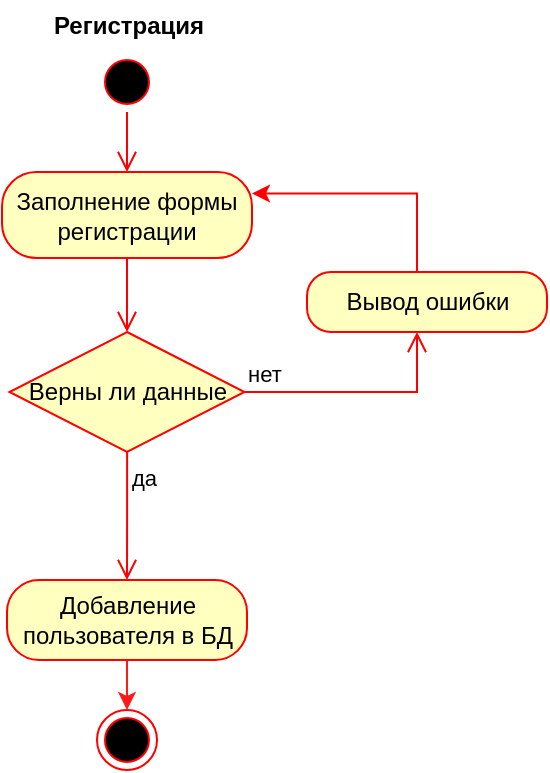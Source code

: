 <mxfile version="24.0.5" type="google" pages="7">
  <diagram name="Регистрация" id="e7e014a7-5840-1c2e-5031-d8a46d1fe8dd">
    <mxGraphModel grid="1" page="1" gridSize="10" guides="1" tooltips="1" connect="1" arrows="1" fold="1" pageScale="1" pageWidth="1169" pageHeight="826" background="none" math="0" shadow="0">
      <root>
        <mxCell id="0" />
        <mxCell id="1" parent="0" />
        <mxCell id="C_WzlnmZSaG21xEDLIgj-43" value="" style="ellipse;html=1;shape=startState;fillColor=#000000;strokeColor=#ff0000;" vertex="1" parent="1">
          <mxGeometry x="47.5" y="26" width="30" height="30" as="geometry" />
        </mxCell>
        <mxCell id="C_WzlnmZSaG21xEDLIgj-44" value="" style="edgeStyle=orthogonalEdgeStyle;html=1;verticalAlign=bottom;endArrow=open;endSize=8;strokeColor=#ff0000;rounded=0;entryX=0.5;entryY=0;entryDx=0;entryDy=0;" edge="1" parent="1" source="C_WzlnmZSaG21xEDLIgj-43" target="C_WzlnmZSaG21xEDLIgj-55">
          <mxGeometry relative="1" as="geometry">
            <mxPoint x="62.5" y="96" as="targetPoint" />
          </mxGeometry>
        </mxCell>
        <mxCell id="C_WzlnmZSaG21xEDLIgj-55" value="Заполнение формы регистрации" style="rounded=1;whiteSpace=wrap;html=1;arcSize=40;fontColor=#000000;fillColor=#ffffc0;strokeColor=#ff0000;" vertex="1" parent="1">
          <mxGeometry y="86" width="125" height="43" as="geometry" />
        </mxCell>
        <mxCell id="C_WzlnmZSaG21xEDLIgj-56" value="" style="edgeStyle=orthogonalEdgeStyle;html=1;verticalAlign=bottom;endArrow=open;endSize=8;strokeColor=#ff0000;rounded=0;entryX=0.5;entryY=0;entryDx=0;entryDy=0;" edge="1" parent="1" source="C_WzlnmZSaG21xEDLIgj-55" target="C_WzlnmZSaG21xEDLIgj-57">
          <mxGeometry relative="1" as="geometry">
            <mxPoint x="62.5" y="166" as="targetPoint" />
          </mxGeometry>
        </mxCell>
        <mxCell id="C_WzlnmZSaG21xEDLIgj-57" value="Верны ли данные" style="rhombus;whiteSpace=wrap;html=1;fontColor=#000000;fillColor=#ffffc0;strokeColor=#ff0000;" vertex="1" parent="1">
          <mxGeometry x="3.75" y="166" width="117.5" height="60" as="geometry" />
        </mxCell>
        <mxCell id="C_WzlnmZSaG21xEDLIgj-58" value="нет" style="edgeStyle=orthogonalEdgeStyle;html=1;align=left;verticalAlign=bottom;endArrow=open;endSize=8;strokeColor=#ff0000;rounded=0;" edge="1" parent="1" source="C_WzlnmZSaG21xEDLIgj-57" target="C_WzlnmZSaG21xEDLIgj-66">
          <mxGeometry x="-1" relative="1" as="geometry">
            <mxPoint x="207.5" y="166" as="targetPoint" />
            <Array as="points">
              <mxPoint x="207.5" y="196" />
            </Array>
          </mxGeometry>
        </mxCell>
        <mxCell id="C_WzlnmZSaG21xEDLIgj-59" value="да" style="edgeStyle=orthogonalEdgeStyle;html=1;align=left;verticalAlign=top;endArrow=open;endSize=8;strokeColor=#ff0000;rounded=0;entryX=0.5;entryY=0;entryDx=0;entryDy=0;" edge="1" parent="1" source="C_WzlnmZSaG21xEDLIgj-57" target="_Obi6HTQYAXNlGuKOvcY-1">
          <mxGeometry x="-1" relative="1" as="geometry">
            <mxPoint x="62.5" y="290" as="targetPoint" />
          </mxGeometry>
        </mxCell>
        <mxCell id="C_WzlnmZSaG21xEDLIgj-65" value="Регистрация" style="text;align=center;fontStyle=1;verticalAlign=middle;spacingLeft=3;spacingRight=3;strokeColor=none;rotatable=0;points=[[0,0.5],[1,0.5]];portConstraint=eastwest;html=1;" vertex="1" parent="1">
          <mxGeometry x="22.5" width="80" height="26" as="geometry" />
        </mxCell>
        <mxCell id="C_WzlnmZSaG21xEDLIgj-67" style="edgeStyle=orthogonalEdgeStyle;rounded=0;orthogonalLoop=1;jettySize=auto;html=1;fillColor=#f8cecc;strokeColor=#ff0000;entryX=1;entryY=0.25;entryDx=0;entryDy=0;" edge="1" parent="1" source="C_WzlnmZSaG21xEDLIgj-66" target="C_WzlnmZSaG21xEDLIgj-55">
          <mxGeometry relative="1" as="geometry">
            <mxPoint x="207.5" y="86" as="targetPoint" />
            <Array as="points">
              <mxPoint x="207.5" y="97" />
            </Array>
          </mxGeometry>
        </mxCell>
        <mxCell id="C_WzlnmZSaG21xEDLIgj-66" value="Вывод ошибки" style="rounded=1;whiteSpace=wrap;html=1;arcSize=40;fontColor=#000000;fillColor=#ffffc0;strokeColor=#ff0000;" vertex="1" parent="1">
          <mxGeometry x="152.5" y="136" width="120" height="30" as="geometry" />
        </mxCell>
        <mxCell id="_Obi6HTQYAXNlGuKOvcY-3" style="edgeStyle=orthogonalEdgeStyle;rounded=0;orthogonalLoop=1;jettySize=auto;html=1;strokeColor=#FF1919;align=center;verticalAlign=middle;fontFamily=Helvetica;fontSize=12;fontColor=#000000;labelBackgroundColor=default;endArrow=classic;" edge="1" parent="1" source="_Obi6HTQYAXNlGuKOvcY-1" target="_Obi6HTQYAXNlGuKOvcY-4">
          <mxGeometry relative="1" as="geometry">
            <mxPoint x="62.5" y="370" as="targetPoint" />
          </mxGeometry>
        </mxCell>
        <mxCell id="_Obi6HTQYAXNlGuKOvcY-1" value="Добавление пользователя в БД" style="rounded=1;whiteSpace=wrap;html=1;arcSize=40;fontColor=#000000;fillColor=#ffffc0;strokeColor=#ff0000;align=center;verticalAlign=middle;fontFamily=Helvetica;fontSize=12;" vertex="1" parent="1">
          <mxGeometry x="2.5" y="290" width="120" height="40" as="geometry" />
        </mxCell>
        <mxCell id="_Obi6HTQYAXNlGuKOvcY-4" value="" style="ellipse;html=1;shape=endState;fillColor=#000000;strokeColor=#ff0000;align=center;verticalAlign=middle;fontFamily=Helvetica;fontSize=12;fontColor=#000000;" vertex="1" parent="1">
          <mxGeometry x="47.5" y="355" width="30" height="30" as="geometry" />
        </mxCell>
      </root>
    </mxGraphModel>
  </diagram>
  <diagram id="t7HdPHbF7jOnXYBEYMUJ" name="Авторизация">
    <mxGraphModel grid="1" page="1" gridSize="10" guides="1" tooltips="1" connect="1" arrows="1" fold="1" pageScale="1" pageWidth="827" pageHeight="1169" math="0" shadow="0">
      <root>
        <mxCell id="0" />
        <mxCell id="1" parent="0" />
        <mxCell id="MaLDh5FmJcjwCgnH8lUr-1" value="" style="ellipse;html=1;shape=startState;fillColor=#000000;strokeColor=#ff0000;" vertex="1" parent="1">
          <mxGeometry x="50.62" y="26" width="30" height="30" as="geometry" />
        </mxCell>
        <mxCell id="MaLDh5FmJcjwCgnH8lUr-2" value="" style="edgeStyle=orthogonalEdgeStyle;html=1;verticalAlign=bottom;endArrow=open;endSize=8;strokeColor=#ff0000;rounded=0;entryX=0.5;entryY=0;entryDx=0;entryDy=0;" edge="1" parent="1" source="MaLDh5FmJcjwCgnH8lUr-1" target="MaLDh5FmJcjwCgnH8lUr-3">
          <mxGeometry relative="1" as="geometry">
            <mxPoint x="65.62" y="96" as="targetPoint" />
          </mxGeometry>
        </mxCell>
        <mxCell id="MaLDh5FmJcjwCgnH8lUr-3" value="Заполнение формы авторизация" style="rounded=1;whiteSpace=wrap;html=1;arcSize=40;fontColor=#000000;fillColor=#ffffc0;strokeColor=#ff0000;" vertex="1" parent="1">
          <mxGeometry x="3.12" y="86" width="125" height="43" as="geometry" />
        </mxCell>
        <mxCell id="MaLDh5FmJcjwCgnH8lUr-4" value="" style="edgeStyle=orthogonalEdgeStyle;html=1;verticalAlign=bottom;endArrow=open;endSize=8;strokeColor=#ff0000;rounded=0;entryX=0.5;entryY=0;entryDx=0;entryDy=0;" edge="1" parent="1" source="MaLDh5FmJcjwCgnH8lUr-3" target="MaLDh5FmJcjwCgnH8lUr-5">
          <mxGeometry relative="1" as="geometry">
            <mxPoint x="65.62" y="166" as="targetPoint" />
          </mxGeometry>
        </mxCell>
        <mxCell id="MaLDh5FmJcjwCgnH8lUr-5" value="Данные введены корректно?" style="rhombus;whiteSpace=wrap;html=1;fontColor=#000000;fillColor=#ffffc0;strokeColor=#ff0000;" vertex="1" parent="1">
          <mxGeometry y="166" width="131.25" height="90" as="geometry" />
        </mxCell>
        <mxCell id="MaLDh5FmJcjwCgnH8lUr-6" value="нет" style="edgeStyle=orthogonalEdgeStyle;html=1;align=left;verticalAlign=bottom;endArrow=open;endSize=8;strokeColor=#ff0000;rounded=0;" edge="1" parent="1" source="MaLDh5FmJcjwCgnH8lUr-5" target="MaLDh5FmJcjwCgnH8lUr-10">
          <mxGeometry x="-1" relative="1" as="geometry">
            <mxPoint x="210.62" y="166" as="targetPoint" />
            <Array as="points">
              <mxPoint x="210.12" y="211" />
            </Array>
          </mxGeometry>
        </mxCell>
        <mxCell id="MaLDh5FmJcjwCgnH8lUr-7" value="да" style="edgeStyle=orthogonalEdgeStyle;html=1;align=left;verticalAlign=top;endArrow=open;endSize=8;strokeColor=#ff0000;rounded=0;entryX=0.5;entryY=0;entryDx=0;entryDy=0;" edge="1" parent="1" source="MaLDh5FmJcjwCgnH8lUr-5" target="MaLDh5FmJcjwCgnH8lUr-11">
          <mxGeometry x="-1" relative="1" as="geometry">
            <mxPoint x="65.62" y="276" as="targetPoint" />
          </mxGeometry>
        </mxCell>
        <mxCell id="MaLDh5FmJcjwCgnH8lUr-8" value="Авторизация" style="text;align=center;fontStyle=1;verticalAlign=middle;spacingLeft=3;spacingRight=3;strokeColor=none;rotatable=0;points=[[0,0.5],[1,0.5]];portConstraint=eastwest;html=1;" vertex="1" parent="1">
          <mxGeometry x="25.62" width="80" height="26" as="geometry" />
        </mxCell>
        <mxCell id="MaLDh5FmJcjwCgnH8lUr-9" style="edgeStyle=orthogonalEdgeStyle;rounded=0;orthogonalLoop=1;jettySize=auto;html=1;fillColor=#f8cecc;strokeColor=#ff0000;entryX=1;entryY=0.25;entryDx=0;entryDy=0;" edge="1" parent="1" source="MaLDh5FmJcjwCgnH8lUr-10" target="MaLDh5FmJcjwCgnH8lUr-3">
          <mxGeometry relative="1" as="geometry">
            <mxPoint x="210.62" y="86" as="targetPoint" />
            <Array as="points">
              <mxPoint x="210.62" y="97" />
            </Array>
          </mxGeometry>
        </mxCell>
        <mxCell id="MaLDh5FmJcjwCgnH8lUr-10" value="Вывод ошибки" style="rounded=1;whiteSpace=wrap;html=1;arcSize=40;fontColor=#000000;fillColor=#ffffc0;strokeColor=#ff0000;" vertex="1" parent="1">
          <mxGeometry x="155.62" y="136" width="120" height="30" as="geometry" />
        </mxCell>
        <mxCell id="MaLDh5FmJcjwCgnH8lUr-11" value="" style="ellipse;html=1;shape=endState;fillColor=#000000;strokeColor=#ff0000;" vertex="1" parent="1">
          <mxGeometry x="50.63" y="296" width="30" height="30" as="geometry" />
        </mxCell>
      </root>
    </mxGraphModel>
  </diagram>
  <diagram id="wyzUzvP5GComJuX36kdv" name="Создание события">
    <mxGraphModel grid="1" page="1" gridSize="10" guides="1" tooltips="1" connect="1" arrows="1" fold="1" pageScale="1" pageWidth="827" pageHeight="1169" math="0" shadow="0">
      <root>
        <mxCell id="0" />
        <mxCell id="1" parent="0" />
        <mxCell id="peX3RMl8PzVJ_jo0rENj-1" style="edgeStyle=orthogonalEdgeStyle;rounded=0;orthogonalLoop=1;jettySize=auto;html=1;strokeColor=#FF1919;align=center;verticalAlign=middle;fontFamily=Helvetica;fontSize=12;fontColor=#000000;labelBackgroundColor=default;endArrow=classic;entryX=0.5;entryY=0;entryDx=0;entryDy=0;" edge="1" parent="1" source="peX3RMl8PzVJ_jo0rENj-2" target="peX3RMl8PzVJ_jo0rENj-27">
          <mxGeometry relative="1" as="geometry">
            <mxPoint x="332.5" y="-1079" as="targetPoint" />
          </mxGeometry>
        </mxCell>
        <mxCell id="peX3RMl8PzVJ_jo0rENj-2" value="" style="ellipse;html=1;shape=startState;fillColor=#000000;strokeColor=#ff0000;" vertex="1" parent="1">
          <mxGeometry x="317.5" y="-1143" width="30" height="30" as="geometry" />
        </mxCell>
        <mxCell id="peX3RMl8PzVJ_jo0rENj-3" value="Создание события" style="text;align=center;fontStyle=1;verticalAlign=middle;spacingLeft=3;spacingRight=3;strokeColor=none;rotatable=0;points=[[0,0.5],[1,0.5]];portConstraint=eastwest;html=1;" vertex="1" parent="1">
          <mxGeometry x="292.5" y="-1169" width="80" height="26" as="geometry" />
        </mxCell>
        <mxCell id="peX3RMl8PzVJ_jo0rENj-4" style="edgeStyle=orthogonalEdgeStyle;rounded=0;orthogonalLoop=1;jettySize=auto;html=1;entryX=0.5;entryY=0;entryDx=0;entryDy=0;strokeColor=#FF1919;align=center;verticalAlign=middle;fontFamily=Helvetica;fontSize=12;fontColor=#000000;labelBackgroundColor=default;endArrow=classic;" edge="1" parent="1" source="peX3RMl8PzVJ_jo0rENj-5" target="peX3RMl8PzVJ_jo0rENj-28">
          <mxGeometry relative="1" as="geometry">
            <Array as="points">
              <mxPoint x="199.5" y="-859" />
              <mxPoint x="332.5" y="-859" />
            </Array>
          </mxGeometry>
        </mxCell>
        <mxCell id="peX3RMl8PzVJ_jo0rENj-5" value="Ввод названия события" style="rounded=1;whiteSpace=wrap;html=1;arcSize=40;fontColor=#000000;fillColor=#ffffc0;strokeColor=#ff0000;" vertex="1" parent="1">
          <mxGeometry x="140" y="-969" width="120" height="40" as="geometry" />
        </mxCell>
        <mxCell id="peX3RMl8PzVJ_jo0rENj-6" style="edgeStyle=orthogonalEdgeStyle;rounded=0;orthogonalLoop=1;jettySize=auto;html=1;entryX=0.5;entryY=0;entryDx=0;entryDy=0;strokeColor=#FF1919;align=center;verticalAlign=middle;fontFamily=Helvetica;fontSize=12;fontColor=#000000;labelBackgroundColor=default;endArrow=classic;" edge="1" parent="1" source="peX3RMl8PzVJ_jo0rENj-7" target="peX3RMl8PzVJ_jo0rENj-28">
          <mxGeometry relative="1" as="geometry" />
        </mxCell>
        <mxCell id="peX3RMl8PzVJ_jo0rENj-7" value="Ввод описания события" style="rounded=1;whiteSpace=wrap;html=1;arcSize=40;fontColor=#000000;fillColor=#ffffc0;strokeColor=#ff0000;" vertex="1" parent="1">
          <mxGeometry x="272.5" y="-969" width="120" height="40" as="geometry" />
        </mxCell>
        <mxCell id="peX3RMl8PzVJ_jo0rENj-8" value="Выбор цвета" style="rounded=1;whiteSpace=wrap;html=1;arcSize=40;fontColor=#000000;fillColor=#ffffc0;strokeColor=#ff0000;" vertex="1" parent="1">
          <mxGeometry x="410" y="-969" width="120" height="40" as="geometry" />
        </mxCell>
        <mxCell id="peX3RMl8PzVJ_jo0rENj-9" style="edgeStyle=orthogonalEdgeStyle;rounded=0;orthogonalLoop=1;jettySize=auto;html=1;strokeColor=#FF1919;align=center;verticalAlign=middle;fontFamily=Helvetica;fontSize=12;fontColor=#000000;labelBackgroundColor=default;endArrow=classic;" edge="1" parent="1" source="peX3RMl8PzVJ_jo0rENj-10" target="peX3RMl8PzVJ_jo0rENj-28">
          <mxGeometry relative="1" as="geometry">
            <Array as="points">
              <mxPoint x="59.5" y="-859" />
              <mxPoint x="332.5" y="-859" />
            </Array>
          </mxGeometry>
        </mxCell>
        <mxCell id="peX3RMl8PzVJ_jo0rENj-10" value="Ввод дат начала и конца события" style="rounded=1;whiteSpace=wrap;html=1;arcSize=40;fontColor=#000000;fillColor=#ffffc0;strokeColor=#ff0000;" vertex="1" parent="1">
          <mxGeometry y="-969" width="120" height="40" as="geometry" />
        </mxCell>
        <mxCell id="peX3RMl8PzVJ_jo0rENj-11" style="edgeStyle=orthogonalEdgeStyle;rounded=0;orthogonalLoop=1;jettySize=auto;html=1;strokeColor=#ff0000;" edge="1" parent="1" source="peX3RMl8PzVJ_jo0rENj-15" target="peX3RMl8PzVJ_jo0rENj-16">
          <mxGeometry relative="1" as="geometry">
            <mxPoint x="457.5" y="-629" as="targetPoint" />
          </mxGeometry>
        </mxCell>
        <mxCell id="peX3RMl8PzVJ_jo0rENj-12" value="да" style="edgeLabel;html=1;align=center;verticalAlign=middle;resizable=0;points=[];" connectable="0" vertex="1" parent="peX3RMl8PzVJ_jo0rENj-11">
          <mxGeometry x="-0.239" y="2" relative="1" as="geometry">
            <mxPoint x="-10" y="-8" as="offset" />
          </mxGeometry>
        </mxCell>
        <mxCell id="peX3RMl8PzVJ_jo0rENj-13" style="edgeStyle=orthogonalEdgeStyle;rounded=0;orthogonalLoop=1;jettySize=auto;html=1;strokeColor=#FF0808;" edge="1" parent="1" source="peX3RMl8PzVJ_jo0rENj-15" target="peX3RMl8PzVJ_jo0rENj-18">
          <mxGeometry relative="1" as="geometry">
            <mxPoint x="332.5" y="-539" as="targetPoint" />
          </mxGeometry>
        </mxCell>
        <mxCell id="peX3RMl8PzVJ_jo0rENj-14" value="нет" style="edgeLabel;html=1;align=center;verticalAlign=middle;resizable=0;points=[];" connectable="0" vertex="1" parent="peX3RMl8PzVJ_jo0rENj-13">
          <mxGeometry x="-0.644" y="3" relative="1" as="geometry">
            <mxPoint x="12" as="offset" />
          </mxGeometry>
        </mxCell>
        <mxCell id="peX3RMl8PzVJ_jo0rENj-15" value="Обнаружен ли конфликт?" style="rhombus;whiteSpace=wrap;html=1;fontColor=#000000;fillColor=#ffffc0;strokeColor=#ff0000;" vertex="1" parent="1">
          <mxGeometry x="275" y="-669" width="115" height="80" as="geometry" />
        </mxCell>
        <mxCell id="peX3RMl8PzVJ_jo0rENj-16" value="Разрешение конфликта" style="rounded=1;whiteSpace=wrap;html=1;arcSize=40;fontColor=#000000;fillColor=#ffffc0;strokeColor=#ff0000;" vertex="1" parent="1">
          <mxGeometry x="437.5" y="-649" width="120" height="40" as="geometry" />
        </mxCell>
        <mxCell id="peX3RMl8PzVJ_jo0rENj-17" style="edgeStyle=orthogonalEdgeStyle;rounded=0;orthogonalLoop=1;jettySize=auto;html=1;strokeColor=#FF1212;" edge="1" parent="1" source="peX3RMl8PzVJ_jo0rENj-18" target="peX3RMl8PzVJ_jo0rENj-19">
          <mxGeometry relative="1" as="geometry" />
        </mxCell>
        <mxCell id="peX3RMl8PzVJ_jo0rENj-18" value="Добавление события в БД" style="rounded=1;whiteSpace=wrap;html=1;arcSize=40;fontColor=#000000;fillColor=#ffffc0;strokeColor=#ff0000;" vertex="1" parent="1">
          <mxGeometry x="272.5" y="-559" width="120" height="40" as="geometry" />
        </mxCell>
        <mxCell id="peX3RMl8PzVJ_jo0rENj-19" value="" style="ellipse;html=1;shape=endState;fillColor=#000000;strokeColor=#ff0000;" vertex="1" parent="1">
          <mxGeometry x="317.5" y="-489" width="30" height="30" as="geometry" />
        </mxCell>
        <mxCell id="peX3RMl8PzVJ_jo0rENj-20" style="edgeStyle=orthogonalEdgeStyle;rounded=0;orthogonalLoop=1;jettySize=auto;html=1;strokeColor=#FF1919;align=center;verticalAlign=middle;fontFamily=Helvetica;fontSize=12;fontColor=#000000;labelBackgroundColor=default;endArrow=classic;entryX=0.5;entryY=0;entryDx=0;entryDy=0;" edge="1" parent="1" source="peX3RMl8PzVJ_jo0rENj-21" target="peX3RMl8PzVJ_jo0rENj-28">
          <mxGeometry relative="1" as="geometry">
            <mxPoint x="337.5" y="-859" as="targetPoint" />
            <Array as="points">
              <mxPoint x="605.5" y="-859" />
              <mxPoint x="332.5" y="-859" />
            </Array>
          </mxGeometry>
        </mxCell>
        <mxCell id="peX3RMl8PzVJ_jo0rENj-21" value="Выбор приоритета" style="rounded=1;whiteSpace=wrap;html=1;arcSize=40;fontColor=#000000;fillColor=#ffffc0;strokeColor=#ff0000;" vertex="1" parent="1">
          <mxGeometry x="545" y="-969" width="120" height="40" as="geometry" />
        </mxCell>
        <mxCell id="peX3RMl8PzVJ_jo0rENj-22" style="edgeStyle=orthogonalEdgeStyle;rounded=0;orthogonalLoop=1;jettySize=auto;html=1;entryX=0.5;entryY=0;entryDx=0;entryDy=0;strokeColor=#FF1919;align=center;verticalAlign=middle;fontFamily=Helvetica;fontSize=12;fontColor=#000000;labelBackgroundColor=default;endArrow=classic;" edge="1" parent="1" source="peX3RMl8PzVJ_jo0rENj-27" target="peX3RMl8PzVJ_jo0rENj-7">
          <mxGeometry relative="1" as="geometry" />
        </mxCell>
        <mxCell id="peX3RMl8PzVJ_jo0rENj-23" style="edgeStyle=orthogonalEdgeStyle;rounded=0;orthogonalLoop=1;jettySize=auto;html=1;strokeColor=#FF1919;align=center;verticalAlign=middle;fontFamily=Helvetica;fontSize=12;fontColor=#000000;labelBackgroundColor=default;endArrow=classic;" edge="1" parent="1" source="peX3RMl8PzVJ_jo0rENj-27" target="peX3RMl8PzVJ_jo0rENj-8">
          <mxGeometry relative="1" as="geometry" />
        </mxCell>
        <mxCell id="peX3RMl8PzVJ_jo0rENj-24" style="edgeStyle=orthogonalEdgeStyle;rounded=0;orthogonalLoop=1;jettySize=auto;html=1;strokeColor=#FF1919;align=center;verticalAlign=middle;fontFamily=Helvetica;fontSize=12;fontColor=#000000;labelBackgroundColor=default;endArrow=classic;" edge="1" parent="1" source="peX3RMl8PzVJ_jo0rENj-27" target="peX3RMl8PzVJ_jo0rENj-21">
          <mxGeometry relative="1" as="geometry" />
        </mxCell>
        <mxCell id="peX3RMl8PzVJ_jo0rENj-25" style="edgeStyle=orthogonalEdgeStyle;rounded=0;orthogonalLoop=1;jettySize=auto;html=1;strokeColor=#FF1919;align=center;verticalAlign=middle;fontFamily=Helvetica;fontSize=12;fontColor=#000000;labelBackgroundColor=default;endArrow=classic;" edge="1" parent="1" source="peX3RMl8PzVJ_jo0rENj-27" target="peX3RMl8PzVJ_jo0rENj-5">
          <mxGeometry relative="1" as="geometry" />
        </mxCell>
        <mxCell id="peX3RMl8PzVJ_jo0rENj-26" style="edgeStyle=orthogonalEdgeStyle;rounded=0;orthogonalLoop=1;jettySize=auto;html=1;strokeColor=#FF1919;align=center;verticalAlign=middle;fontFamily=Helvetica;fontSize=12;fontColor=#000000;labelBackgroundColor=default;endArrow=classic;" edge="1" parent="1" source="peX3RMl8PzVJ_jo0rENj-27" target="peX3RMl8PzVJ_jo0rENj-10">
          <mxGeometry relative="1" as="geometry" />
        </mxCell>
        <mxCell id="peX3RMl8PzVJ_jo0rENj-27" value="" style="rhombus;whiteSpace=wrap;html=1;fontColor=#000000;fillColor=#ffffc0;strokeColor=#ff0000;fontFamily=Helvetica;fontSize=11;labelBackgroundColor=default;direction=east;" vertex="1" parent="1">
          <mxGeometry x="317.5" y="-1069" width="30" height="30" as="geometry" />
        </mxCell>
        <mxCell id="peX3RMl8PzVJ_jo0rENj-28" value="Данные введены корректно?" style="rhombus;whiteSpace=wrap;html=1;fontColor=#000000;fillColor=#ffffc0;strokeColor=#ff0000;align=center;verticalAlign=middle;fontFamily=Helvetica;fontSize=12;" vertex="1" parent="1">
          <mxGeometry x="267.5" y="-829" width="130" height="100" as="geometry" />
        </mxCell>
        <mxCell id="peX3RMl8PzVJ_jo0rENj-29" value="нет" style="edgeStyle=orthogonalEdgeStyle;html=1;align=left;verticalAlign=bottom;endArrow=open;endSize=8;strokeColor=#ff0000;rounded=0;fontFamily=Helvetica;fontSize=12;fontColor=#000000;labelBackgroundColor=default;" edge="1" parent="1" source="peX3RMl8PzVJ_jo0rENj-28" target="peX3RMl8PzVJ_jo0rENj-32">
          <mxGeometry x="-1" relative="1" as="geometry">
            <mxPoint x="477.5" y="-779" as="targetPoint" />
          </mxGeometry>
        </mxCell>
        <mxCell id="peX3RMl8PzVJ_jo0rENj-30" value="да" style="edgeStyle=orthogonalEdgeStyle;html=1;align=left;verticalAlign=top;endArrow=open;endSize=8;strokeColor=#ff0000;rounded=0;fontFamily=Helvetica;fontSize=12;fontColor=#000000;labelBackgroundColor=default;entryX=0.5;entryY=0;entryDx=0;entryDy=0;" edge="1" parent="1" source="peX3RMl8PzVJ_jo0rENj-28" target="peX3RMl8PzVJ_jo0rENj-15">
          <mxGeometry x="-1" relative="1" as="geometry">
            <mxPoint x="332.5" y="-689" as="targetPoint" />
          </mxGeometry>
        </mxCell>
        <mxCell id="peX3RMl8PzVJ_jo0rENj-31" style="edgeStyle=orthogonalEdgeStyle;rounded=0;orthogonalLoop=1;jettySize=auto;html=1;strokeColor=#FF1919;align=center;verticalAlign=middle;fontFamily=Helvetica;fontSize=12;fontColor=#000000;labelBackgroundColor=default;endArrow=classic;entryX=1;entryY=0;entryDx=0;entryDy=0;" edge="1" parent="1" source="peX3RMl8PzVJ_jo0rENj-32" target="peX3RMl8PzVJ_jo0rENj-27">
          <mxGeometry relative="1" as="geometry">
            <mxPoint x="667.5" y="-1069" as="targetPoint" />
            <Array as="points">
              <mxPoint x="667.5" y="-779" />
              <mxPoint x="667.5" y="-1061" />
            </Array>
          </mxGeometry>
        </mxCell>
        <mxCell id="peX3RMl8PzVJ_jo0rENj-32" value="Вывод ошибки" style="rounded=1;whiteSpace=wrap;html=1;arcSize=40;fontColor=#000000;fillColor=#ffffc0;strokeColor=#ff0000;align=center;verticalAlign=middle;fontFamily=Helvetica;fontSize=12;" vertex="1" parent="1">
          <mxGeometry x="447.5" y="-799" width="120" height="40" as="geometry" />
        </mxCell>
      </root>
    </mxGraphModel>
  </diagram>
  <diagram id="tn4aeV1wWCiUmdXzpXaM" name="Просмотр событий">
    <mxGraphModel grid="1" page="1" gridSize="10" guides="1" tooltips="1" connect="1" arrows="1" fold="1" pageScale="1" pageWidth="827" pageHeight="1169" math="0" shadow="0">
      <root>
        <mxCell id="0" />
        <mxCell id="1" parent="0" />
        <mxCell id="BbJoDuNeJjZ_bbYvgL8h-1" value="" style="ellipse;html=1;shape=startState;fillColor=#000000;strokeColor=#ff0000;" vertex="1" parent="1">
          <mxGeometry x="954.5" y="26" width="30" height="30" as="geometry" />
        </mxCell>
        <mxCell id="BbJoDuNeJjZ_bbYvgL8h-2" value="" style="edgeStyle=orthogonalEdgeStyle;html=1;verticalAlign=bottom;endArrow=open;endSize=8;strokeColor=#ff0000;rounded=0;entryX=0.5;entryY=0;entryDx=0;entryDy=0;" edge="1" parent="1" source="BbJoDuNeJjZ_bbYvgL8h-1" target="BbJoDuNeJjZ_bbYvgL8h-4">
          <mxGeometry relative="1" as="geometry">
            <mxPoint x="969.5" y="86" as="targetPoint" />
          </mxGeometry>
        </mxCell>
        <mxCell id="BbJoDuNeJjZ_bbYvgL8h-3" value="Просмотр событий" style="text;align=center;fontStyle=1;verticalAlign=middle;spacingLeft=3;spacingRight=3;strokeColor=none;rotatable=0;points=[[0,0.5],[1,0.5]];portConstraint=eastwest;html=1;" vertex="1" parent="1">
          <mxGeometry x="929.5" width="80" height="26" as="geometry" />
        </mxCell>
        <mxCell id="BbJoDuNeJjZ_bbYvgL8h-4" value="Авторизация" style="rounded=1;whiteSpace=wrap;html=1;arcSize=40;fontColor=#000000;fillColor=#ffffc0;strokeColor=#ff0000;" vertex="1" parent="1">
          <mxGeometry x="909.5" y="80" width="120" height="40" as="geometry" />
        </mxCell>
        <mxCell id="BbJoDuNeJjZ_bbYvgL8h-5" value="" style="edgeStyle=orthogonalEdgeStyle;html=1;verticalAlign=bottom;endArrow=open;endSize=8;strokeColor=#ff0000;rounded=0;entryX=0.5;entryY=0;entryDx=0;entryDy=0;" edge="1" parent="1" source="BbJoDuNeJjZ_bbYvgL8h-4" target="BbJoDuNeJjZ_bbYvgL8h-7">
          <mxGeometry relative="1" as="geometry">
            <mxPoint x="969.5" y="180" as="targetPoint" />
          </mxGeometry>
        </mxCell>
        <mxCell id="BbJoDuNeJjZ_bbYvgL8h-6" style="edgeStyle=orthogonalEdgeStyle;rounded=0;orthogonalLoop=1;jettySize=auto;html=1;entryX=0.5;entryY=0;entryDx=0;entryDy=0;strokeColor=#FF0505;" edge="1" parent="1" source="BbJoDuNeJjZ_bbYvgL8h-7" target="BbJoDuNeJjZ_bbYvgL8h-10">
          <mxGeometry relative="1" as="geometry">
            <mxPoint x="969.5" y="230" as="targetPoint" />
          </mxGeometry>
        </mxCell>
        <mxCell id="BbJoDuNeJjZ_bbYvgL8h-7" value="Нажатие элемента интерфейса, представляющий календарь" style="rounded=1;whiteSpace=wrap;html=1;arcSize=40;fontColor=#000000;fillColor=#ffffc0;strokeColor=#ff0000;" vertex="1" parent="1">
          <mxGeometry x="904.5" y="140" width="130" height="60" as="geometry" />
        </mxCell>
        <mxCell id="BbJoDuNeJjZ_bbYvgL8h-8" style="edgeStyle=orthogonalEdgeStyle;rounded=0;orthogonalLoop=1;jettySize=auto;html=1;exitX=0.25;exitY=0.5;exitDx=0;exitDy=0;exitPerimeter=0;strokeColor=#FF1919;" edge="1" parent="1" source="BbJoDuNeJjZ_bbYvgL8h-10" target="BbJoDuNeJjZ_bbYvgL8h-11">
          <mxGeometry relative="1" as="geometry">
            <mxPoint x="919.605" y="320" as="targetPoint" />
          </mxGeometry>
        </mxCell>
        <mxCell id="BbJoDuNeJjZ_bbYvgL8h-9" style="edgeStyle=orthogonalEdgeStyle;rounded=0;orthogonalLoop=1;jettySize=auto;html=1;exitX=0.75;exitY=0.5;exitDx=0;exitDy=0;exitPerimeter=0;strokeColor=#FF0000;" edge="1" parent="1" source="BbJoDuNeJjZ_bbYvgL8h-10" target="BbJoDuNeJjZ_bbYvgL8h-13">
          <mxGeometry relative="1" as="geometry">
            <mxPoint x="1019.605" y="320" as="targetPoint" />
          </mxGeometry>
        </mxCell>
        <mxCell id="BbJoDuNeJjZ_bbYvgL8h-10" value="" style="shape=line;html=1;strokeWidth=6;strokeColor=#ff0000;" vertex="1" parent="1">
          <mxGeometry x="869.5" y="225" width="200" height="10" as="geometry" />
        </mxCell>
        <mxCell id="BbJoDuNeJjZ_bbYvgL8h-11" value="Вывод всех созданных событий" style="rounded=1;whiteSpace=wrap;html=1;arcSize=40;fontColor=#000000;fillColor=#ffffc0;strokeColor=#ff0000;" vertex="1" parent="1">
          <mxGeometry x="826.995" y="300" width="120" height="40" as="geometry" />
        </mxCell>
        <mxCell id="BbJoDuNeJjZ_bbYvgL8h-12" style="edgeStyle=orthogonalEdgeStyle;rounded=0;orthogonalLoop=1;jettySize=auto;html=1;" edge="1" parent="1" source="BbJoDuNeJjZ_bbYvgL8h-13" target="BbJoDuNeJjZ_bbYvgL8h-15">
          <mxGeometry relative="1" as="geometry">
            <mxPoint x="1054.5" y="390" as="targetPoint" />
          </mxGeometry>
        </mxCell>
        <mxCell id="BbJoDuNeJjZ_bbYvgL8h-13" value="Выбор определённого события" style="rounded=1;whiteSpace=wrap;html=1;arcSize=40;fontColor=#000000;fillColor=#ffffc0;strokeColor=#ff0000;" vertex="1" parent="1">
          <mxGeometry x="994.5" y="300" width="120" height="40" as="geometry" />
        </mxCell>
        <mxCell id="BbJoDuNeJjZ_bbYvgL8h-14" style="edgeStyle=orthogonalEdgeStyle;rounded=0;orthogonalLoop=1;jettySize=auto;html=1;" edge="1" parent="1" source="BbJoDuNeJjZ_bbYvgL8h-15" target="BbJoDuNeJjZ_bbYvgL8h-30">
          <mxGeometry relative="1" as="geometry">
            <mxPoint x="1054.5" y="440" as="targetPoint" />
          </mxGeometry>
        </mxCell>
        <mxCell id="BbJoDuNeJjZ_bbYvgL8h-15" value="Вывод деталей события" style="rounded=1;whiteSpace=wrap;html=1;arcSize=40;fontColor=#000000;fillColor=#ffffc0;strokeColor=#ff0000;" vertex="1" parent="1">
          <mxGeometry x="994.5" y="370" width="120" height="40" as="geometry" />
        </mxCell>
        <mxCell id="BbJoDuNeJjZ_bbYvgL8h-16" style="edgeStyle=orthogonalEdgeStyle;rounded=0;orthogonalLoop=1;jettySize=auto;html=1;strokeColor=#FF0505;" edge="1" parent="1" source="BbJoDuNeJjZ_bbYvgL8h-17" target="BbJoDuNeJjZ_bbYvgL8h-22">
          <mxGeometry relative="1" as="geometry">
            <mxPoint x="1014.508" y="650" as="targetPoint" />
          </mxGeometry>
        </mxCell>
        <mxCell id="BbJoDuNeJjZ_bbYvgL8h-17" value="Удаление события" style="rounded=1;whiteSpace=wrap;html=1;arcSize=40;fontColor=#000000;fillColor=#ffffc0;strokeColor=#ff0000;" vertex="1" parent="1">
          <mxGeometry x="954.508" y="570" width="120" height="40" as="geometry" />
        </mxCell>
        <mxCell id="BbJoDuNeJjZ_bbYvgL8h-18" style="edgeStyle=orthogonalEdgeStyle;rounded=0;orthogonalLoop=1;jettySize=auto;html=1;entryX=0;entryY=0.25;entryDx=0;entryDy=0;strokeColor=#FF0505;" edge="1" parent="1" source="BbJoDuNeJjZ_bbYvgL8h-22" target="BbJoDuNeJjZ_bbYvgL8h-15">
          <mxGeometry relative="1" as="geometry">
            <mxPoint x="934.5" y="380" as="targetPoint" />
            <Array as="points">
              <mxPoint x="934.5" y="665" />
              <mxPoint x="934.5" y="380" />
            </Array>
          </mxGeometry>
        </mxCell>
        <mxCell id="BbJoDuNeJjZ_bbYvgL8h-19" value="нет" style="edgeLabel;html=1;align=center;verticalAlign=middle;resizable=0;points=[];" connectable="0" vertex="1" parent="BbJoDuNeJjZ_bbYvgL8h-18">
          <mxGeometry x="-0.68" y="1" relative="1" as="geometry">
            <mxPoint x="21" y="8" as="offset" />
          </mxGeometry>
        </mxCell>
        <mxCell id="BbJoDuNeJjZ_bbYvgL8h-20" style="edgeStyle=orthogonalEdgeStyle;rounded=0;orthogonalLoop=1;jettySize=auto;html=1;strokeColor=#FF0000;" edge="1" parent="1" source="BbJoDuNeJjZ_bbYvgL8h-22" target="BbJoDuNeJjZ_bbYvgL8h-26">
          <mxGeometry relative="1" as="geometry">
            <mxPoint x="1014.505" y="740" as="targetPoint" />
          </mxGeometry>
        </mxCell>
        <mxCell id="BbJoDuNeJjZ_bbYvgL8h-21" value="да" style="edgeLabel;html=1;align=center;verticalAlign=middle;resizable=0;points=[];" connectable="0" vertex="1" parent="BbJoDuNeJjZ_bbYvgL8h-20">
          <mxGeometry x="-0.155" relative="1" as="geometry">
            <mxPoint x="10" as="offset" />
          </mxGeometry>
        </mxCell>
        <mxCell id="BbJoDuNeJjZ_bbYvgL8h-22" value="Подтвердить?" style="rhombus;whiteSpace=wrap;html=1;fontColor=#000000;fillColor=#ffffc0;strokeColor=#ff0000;" vertex="1" parent="1">
          <mxGeometry x="969.69" y="630" width="89.63" height="70" as="geometry" />
        </mxCell>
        <mxCell id="BbJoDuNeJjZ_bbYvgL8h-23" style="edgeStyle=orthogonalEdgeStyle;rounded=0;orthogonalLoop=1;jettySize=auto;html=1;entryX=0.5;entryY=0;entryDx=0;entryDy=0;strokeColor=#FF1919;align=center;verticalAlign=middle;fontFamily=Helvetica;fontSize=12;fontColor=#000000;labelBackgroundColor=default;endArrow=classic;" edge="1" parent="1" source="BbJoDuNeJjZ_bbYvgL8h-24" target="BbJoDuNeJjZ_bbYvgL8h-36">
          <mxGeometry relative="1" as="geometry" />
        </mxCell>
        <mxCell id="BbJoDuNeJjZ_bbYvgL8h-24" value="Редактирование события" style="rounded=1;whiteSpace=wrap;html=1;arcSize=40;fontColor=#000000;fillColor=#ffffc0;strokeColor=#ff0000;" vertex="1" parent="1">
          <mxGeometry x="1079.14" y="570" width="120" height="40" as="geometry" />
        </mxCell>
        <mxCell id="BbJoDuNeJjZ_bbYvgL8h-25" style="edgeStyle=orthogonalEdgeStyle;rounded=0;orthogonalLoop=1;jettySize=auto;html=1;entryX=0;entryY=0.5;entryDx=0;entryDy=0;strokeColor=#FF1919;align=center;verticalAlign=middle;fontFamily=Helvetica;fontSize=12;fontColor=#000000;labelBackgroundColor=default;endArrow=classic;" edge="1" parent="1" source="BbJoDuNeJjZ_bbYvgL8h-26" target="BbJoDuNeJjZ_bbYvgL8h-36">
          <mxGeometry relative="1" as="geometry" />
        </mxCell>
        <mxCell id="BbJoDuNeJjZ_bbYvgL8h-26" value="Удаление события с БД" style="rounded=1;whiteSpace=wrap;html=1;arcSize=40;fontColor=#000000;fillColor=#ffffc0;strokeColor=#ff0000;" vertex="1" parent="1">
          <mxGeometry x="954.505" y="720" width="120" height="40" as="geometry" />
        </mxCell>
        <mxCell id="BbJoDuNeJjZ_bbYvgL8h-27" style="edgeStyle=orthogonalEdgeStyle;rounded=0;orthogonalLoop=1;jettySize=auto;html=1;entryX=0.5;entryY=0;entryDx=0;entryDy=0;strokeColor=#FF0505;" edge="1" parent="1" source="BbJoDuNeJjZ_bbYvgL8h-30" target="BbJoDuNeJjZ_bbYvgL8h-17">
          <mxGeometry relative="1" as="geometry">
            <mxPoint x="1014.5" y="445" as="targetPoint" />
            <Array as="points">
              <mxPoint x="1014.5" y="445" />
            </Array>
          </mxGeometry>
        </mxCell>
        <mxCell id="BbJoDuNeJjZ_bbYvgL8h-28" style="edgeStyle=orthogonalEdgeStyle;rounded=0;orthogonalLoop=1;jettySize=auto;html=1;strokeColor=#FF0505;" edge="1" parent="1" source="BbJoDuNeJjZ_bbYvgL8h-30" target="BbJoDuNeJjZ_bbYvgL8h-24">
          <mxGeometry relative="1" as="geometry">
            <Array as="points">
              <mxPoint x="1054.5" y="530" />
              <mxPoint x="1139.5" y="530" />
            </Array>
          </mxGeometry>
        </mxCell>
        <mxCell id="BbJoDuNeJjZ_bbYvgL8h-29" style="edgeStyle=orthogonalEdgeStyle;rounded=0;orthogonalLoop=1;jettySize=auto;html=1;strokeColor=#FF1919;align=center;verticalAlign=middle;fontFamily=Helvetica;fontSize=12;fontColor=#000000;labelBackgroundColor=default;endArrow=classic;entryX=1;entryY=0.5;entryDx=0;entryDy=0;" edge="1" parent="1" source="BbJoDuNeJjZ_bbYvgL8h-30" target="BbJoDuNeJjZ_bbYvgL8h-36">
          <mxGeometry relative="1" as="geometry">
            <mxPoint x="1224.5" y="445" as="targetPoint" />
            <Array as="points">
              <mxPoint x="1224.5" y="450" />
              <mxPoint x="1224.5" y="815" />
            </Array>
          </mxGeometry>
        </mxCell>
        <mxCell id="BbJoDuNeJjZ_bbYvgL8h-30" value="" style="rhombus;whiteSpace=wrap;html=1;fontColor=#000000;fillColor=#ffffc0;strokeColor=#ff0000;" vertex="1" parent="1">
          <mxGeometry x="1039.5" y="430" width="30" height="30" as="geometry" />
        </mxCell>
        <mxCell id="BbJoDuNeJjZ_bbYvgL8h-31" value="" style="ellipse;html=1;shape=endState;fillColor=#000000;strokeColor=#ff0000;" vertex="1" parent="1">
          <mxGeometry x="954.51" y="1000" width="30" height="30" as="geometry" />
        </mxCell>
        <mxCell id="BbJoDuNeJjZ_bbYvgL8h-32" style="edgeStyle=orthogonalEdgeStyle;rounded=0;orthogonalLoop=1;jettySize=auto;html=1;entryX=0.5;entryY=0;entryDx=0;entryDy=0;strokeColor=#FF1919;align=center;verticalAlign=middle;fontFamily=Helvetica;fontSize=11;fontColor=default;labelBackgroundColor=default;endArrow=classic;" edge="1" parent="1" source="BbJoDuNeJjZ_bbYvgL8h-33" target="BbJoDuNeJjZ_bbYvgL8h-31">
          <mxGeometry relative="1" as="geometry" />
        </mxCell>
        <mxCell id="BbJoDuNeJjZ_bbYvgL8h-33" value="" style="shape=line;html=1;strokeWidth=6;strokeColor=#ff0000;" vertex="1" parent="1">
          <mxGeometry x="869.5" y="890" width="200" height="10" as="geometry" />
        </mxCell>
        <mxCell id="BbJoDuNeJjZ_bbYvgL8h-34" style="edgeStyle=orthogonalEdgeStyle;rounded=0;orthogonalLoop=1;jettySize=auto;html=1;entryX=0.25;entryY=0.5;entryDx=0;entryDy=0;entryPerimeter=0;strokeColor=#FF1919;align=center;verticalAlign=middle;fontFamily=Helvetica;fontSize=11;fontColor=default;labelBackgroundColor=default;endArrow=classic;" edge="1" parent="1" source="BbJoDuNeJjZ_bbYvgL8h-11" target="BbJoDuNeJjZ_bbYvgL8h-33">
          <mxGeometry relative="1" as="geometry" />
        </mxCell>
        <mxCell id="BbJoDuNeJjZ_bbYvgL8h-35" style="edgeStyle=orthogonalEdgeStyle;rounded=0;orthogonalLoop=1;jettySize=auto;html=1;strokeColor=#FF1919;align=center;verticalAlign=middle;fontFamily=Helvetica;fontSize=12;fontColor=#000000;labelBackgroundColor=default;endArrow=classic;entryX=0.75;entryY=0.5;entryDx=0;entryDy=0;entryPerimeter=0;" edge="1" parent="1" source="BbJoDuNeJjZ_bbYvgL8h-36" target="BbJoDuNeJjZ_bbYvgL8h-33">
          <mxGeometry relative="1" as="geometry">
            <mxPoint x="1019.5" y="860" as="targetPoint" />
            <Array as="points">
              <mxPoint x="1139.5" y="860" />
              <mxPoint x="1019.5" y="860" />
            </Array>
          </mxGeometry>
        </mxCell>
        <mxCell id="BbJoDuNeJjZ_bbYvgL8h-36" value="" style="rhombus;whiteSpace=wrap;html=1;fontColor=#000000;fillColor=#ffffc0;strokeColor=#ff0000;fontFamily=Helvetica;fontSize=11;labelBackgroundColor=default;direction=east;" vertex="1" parent="1">
          <mxGeometry x="1124.14" y="800" width="30" height="30" as="geometry" />
        </mxCell>
      </root>
    </mxGraphModel>
  </diagram>
  <diagram id="z7tRudC12_NflqYIl2DX" name="Редактирование события">
    <mxGraphModel grid="1" page="1" gridSize="10" guides="1" tooltips="1" connect="1" arrows="1" fold="1" pageScale="1" pageWidth="827" pageHeight="1169" math="0" shadow="0">
      <root>
        <mxCell id="0" />
        <mxCell id="1" parent="0" />
        <mxCell id="PPZiKw2sGsNxbIN0ds9L-1" style="edgeStyle=orthogonalEdgeStyle;rounded=0;orthogonalLoop=1;jettySize=auto;html=1;entryX=0.5;entryY=0;entryDx=0;entryDy=0;strokeColor=#FF1919;align=center;verticalAlign=middle;fontFamily=Helvetica;fontSize=12;fontColor=#000000;labelBackgroundColor=default;endArrow=classic;" edge="1" parent="1" source="PPZiKw2sGsNxbIN0ds9L-2" target="PPZiKw2sGsNxbIN0ds9L-9">
          <mxGeometry relative="1" as="geometry" />
        </mxCell>
        <mxCell id="PPZiKw2sGsNxbIN0ds9L-2" value="" style="ellipse;html=1;shape=startState;fillColor=#000000;strokeColor=#ff0000;" vertex="1" parent="1">
          <mxGeometry x="1031.71" y="26" width="30" height="30" as="geometry" />
        </mxCell>
        <mxCell id="PPZiKw2sGsNxbIN0ds9L-3" value="Редактирование события" style="text;align=center;fontStyle=1;verticalAlign=middle;spacingLeft=3;spacingRight=3;strokeColor=none;rotatable=0;points=[[0,0.5],[1,0.5]];portConstraint=eastwest;html=1;" vertex="1" parent="1">
          <mxGeometry x="1016.93" width="80" height="26" as="geometry" />
        </mxCell>
        <mxCell id="PPZiKw2sGsNxbIN0ds9L-4" style="edgeStyle=orthogonalEdgeStyle;rounded=0;orthogonalLoop=1;jettySize=auto;html=1;strokeColor=#FF1919;align=center;verticalAlign=middle;fontFamily=Helvetica;fontSize=11;fontColor=default;labelBackgroundColor=default;endArrow=classic;exitX=0;exitY=0.5;exitDx=0;exitDy=0;" edge="1" parent="1" source="PPZiKw2sGsNxbIN0ds9L-9" target="PPZiKw2sGsNxbIN0ds9L-11">
          <mxGeometry relative="1" as="geometry">
            <mxPoint x="886.996" y="230" as="targetPoint" />
            <mxPoint x="1022.07" y="165.04" as="sourcePoint" />
            <Array as="points">
              <mxPoint x="886.93" y="165" />
            </Array>
          </mxGeometry>
        </mxCell>
        <mxCell id="PPZiKw2sGsNxbIN0ds9L-5" style="edgeStyle=orthogonalEdgeStyle;rounded=0;orthogonalLoop=1;jettySize=auto;html=1;strokeColor=#FF1919;align=center;verticalAlign=middle;fontFamily=Helvetica;fontSize=11;fontColor=default;labelBackgroundColor=default;endArrow=classic;" edge="1" parent="1" source="PPZiKw2sGsNxbIN0ds9L-9" target="PPZiKw2sGsNxbIN0ds9L-13">
          <mxGeometry relative="1" as="geometry">
            <mxPoint x="1046.71" y="230" as="targetPoint" />
          </mxGeometry>
        </mxCell>
        <mxCell id="PPZiKw2sGsNxbIN0ds9L-6" style="edgeStyle=orthogonalEdgeStyle;rounded=0;orthogonalLoop=1;jettySize=auto;html=1;strokeColor=#FF1919;align=center;verticalAlign=middle;fontFamily=Helvetica;fontSize=12;fontColor=#000000;labelBackgroundColor=default;endArrow=classic;" edge="1" parent="1" source="PPZiKw2sGsNxbIN0ds9L-9" target="PPZiKw2sGsNxbIN0ds9L-15">
          <mxGeometry relative="1" as="geometry">
            <mxPoint x="1206.93" y="230" as="targetPoint" />
          </mxGeometry>
        </mxCell>
        <mxCell id="PPZiKw2sGsNxbIN0ds9L-7" style="edgeStyle=orthogonalEdgeStyle;rounded=0;orthogonalLoop=1;jettySize=auto;html=1;strokeColor=#FF1919;align=center;verticalAlign=middle;fontFamily=Helvetica;fontSize=12;fontColor=#000000;labelBackgroundColor=default;endArrow=classic;" edge="1" parent="1" source="PPZiKw2sGsNxbIN0ds9L-9" target="PPZiKw2sGsNxbIN0ds9L-17">
          <mxGeometry relative="1" as="geometry">
            <mxPoint x="1366.93" y="210" as="targetPoint" />
          </mxGeometry>
        </mxCell>
        <mxCell id="PPZiKw2sGsNxbIN0ds9L-8" style="edgeStyle=orthogonalEdgeStyle;rounded=0;orthogonalLoop=1;jettySize=auto;html=1;exitX=1;exitY=1;exitDx=0;exitDy=0;strokeColor=#FF1919;align=center;verticalAlign=middle;fontFamily=Helvetica;fontSize=12;fontColor=#000000;labelBackgroundColor=default;endArrow=classic;entryX=1;entryY=0;entryDx=0;entryDy=0;" edge="1" parent="1" source="PPZiKw2sGsNxbIN0ds9L-9" target="PPZiKw2sGsNxbIN0ds9L-25">
          <mxGeometry relative="1" as="geometry">
            <mxPoint x="1127" y="300" as="targetPoint" />
            <Array as="points">
              <mxPoint x="1054" y="180" />
              <mxPoint x="1127" y="180" />
              <mxPoint x="1127" y="303" />
            </Array>
          </mxGeometry>
        </mxCell>
        <mxCell id="PPZiKw2sGsNxbIN0ds9L-9" value="" style="rhombus;whiteSpace=wrap;html=1;fontColor=#000000;fillColor=#ffffc0;strokeColor=#ff0000;fontFamily=Helvetica;fontSize=11;labelBackgroundColor=default;direction=east;" vertex="1" parent="1">
          <mxGeometry x="1031.71" y="150" width="30" height="30" as="geometry" />
        </mxCell>
        <mxCell id="PPZiKw2sGsNxbIN0ds9L-10" style="edgeStyle=orthogonalEdgeStyle;rounded=0;orthogonalLoop=1;jettySize=auto;html=1;strokeColor=#FF1919;align=center;verticalAlign=middle;fontFamily=Helvetica;fontSize=12;fontColor=#000000;labelBackgroundColor=default;endArrow=classic;entryX=0;entryY=0.5;entryDx=0;entryDy=0;" edge="1" parent="1" source="PPZiKw2sGsNxbIN0ds9L-11" target="PPZiKw2sGsNxbIN0ds9L-25">
          <mxGeometry relative="1" as="geometry">
            <mxPoint x="886.996" y="310" as="targetPoint" />
            <Array as="points">
              <mxPoint x="887" y="310" />
            </Array>
          </mxGeometry>
        </mxCell>
        <mxCell id="PPZiKw2sGsNxbIN0ds9L-11" value="Изменение даты начала/конца" style="rounded=1;whiteSpace=wrap;html=1;arcSize=40;fontColor=#000000;fillColor=#ffffc0;strokeColor=#ff0000;align=center;verticalAlign=middle;fontFamily=Helvetica;fontSize=12;" vertex="1" parent="1">
          <mxGeometry x="826.996" y="210" width="120" height="40" as="geometry" />
        </mxCell>
        <mxCell id="PPZiKw2sGsNxbIN0ds9L-12" style="edgeStyle=orthogonalEdgeStyle;rounded=0;orthogonalLoop=1;jettySize=auto;html=1;entryX=0.5;entryY=0;entryDx=0;entryDy=0;strokeColor=#FF1919;align=center;verticalAlign=middle;fontFamily=Helvetica;fontSize=12;fontColor=#000000;labelBackgroundColor=default;endArrow=classic;" edge="1" parent="1" source="PPZiKw2sGsNxbIN0ds9L-13" target="PPZiKw2sGsNxbIN0ds9L-25">
          <mxGeometry relative="1" as="geometry" />
        </mxCell>
        <mxCell id="PPZiKw2sGsNxbIN0ds9L-13" value="Изменение названия" style="rounded=1;whiteSpace=wrap;html=1;arcSize=40;fontColor=#000000;fillColor=#ffffc0;strokeColor=#ff0000;align=center;verticalAlign=middle;fontFamily=Helvetica;fontSize=12;" vertex="1" parent="1">
          <mxGeometry x="986.71" y="210" width="120" height="40" as="geometry" />
        </mxCell>
        <mxCell id="PPZiKw2sGsNxbIN0ds9L-14" style="edgeStyle=orthogonalEdgeStyle;rounded=0;orthogonalLoop=1;jettySize=auto;html=1;strokeColor=#FF1919;align=center;verticalAlign=middle;fontFamily=Helvetica;fontSize=12;fontColor=#000000;labelBackgroundColor=default;endArrow=classic;entryX=1;entryY=0.5;entryDx=0;entryDy=0;" edge="1" parent="1" source="PPZiKw2sGsNxbIN0ds9L-15" target="PPZiKw2sGsNxbIN0ds9L-25">
          <mxGeometry relative="1" as="geometry">
            <mxPoint x="1206.93" y="310" as="targetPoint" />
            <Array as="points">
              <mxPoint x="1207" y="310" />
            </Array>
          </mxGeometry>
        </mxCell>
        <mxCell id="PPZiKw2sGsNxbIN0ds9L-15" value="Изменение описания" style="rounded=1;whiteSpace=wrap;html=1;arcSize=40;fontColor=#000000;fillColor=#ffffc0;strokeColor=#ff0000;align=center;verticalAlign=middle;fontFamily=Helvetica;fontSize=12;" vertex="1" parent="1">
          <mxGeometry x="1146.93" y="210" width="120" height="40" as="geometry" />
        </mxCell>
        <mxCell id="PPZiKw2sGsNxbIN0ds9L-16" style="edgeStyle=orthogonalEdgeStyle;rounded=0;orthogonalLoop=1;jettySize=auto;html=1;strokeColor=#FF1919;align=center;verticalAlign=middle;fontFamily=Helvetica;fontSize=12;fontColor=#000000;labelBackgroundColor=default;endArrow=classic;entryX=1;entryY=0.5;entryDx=0;entryDy=0;" edge="1" parent="1" source="PPZiKw2sGsNxbIN0ds9L-17" target="PPZiKw2sGsNxbIN0ds9L-25">
          <mxGeometry relative="1" as="geometry">
            <mxPoint x="1366.93" y="310" as="targetPoint" />
            <Array as="points">
              <mxPoint x="1367" y="310" />
            </Array>
          </mxGeometry>
        </mxCell>
        <mxCell id="PPZiKw2sGsNxbIN0ds9L-17" value="Изменение цвета" style="rounded=1;whiteSpace=wrap;html=1;arcSize=40;fontColor=#000000;fillColor=#ffffc0;strokeColor=#ff0000;align=center;verticalAlign=middle;fontFamily=Helvetica;fontSize=12;" vertex="1" parent="1">
          <mxGeometry x="1306.93" y="210" width="120" height="40" as="geometry" />
        </mxCell>
        <mxCell id="PPZiKw2sGsNxbIN0ds9L-18" style="edgeStyle=orthogonalEdgeStyle;rounded=0;orthogonalLoop=1;jettySize=auto;html=1;strokeColor=#FF1919;align=center;verticalAlign=middle;fontFamily=Helvetica;fontSize=12;fontColor=#000000;labelBackgroundColor=default;endArrow=classic;" edge="1" parent="1" source="PPZiKw2sGsNxbIN0ds9L-21" target="PPZiKw2sGsNxbIN0ds9L-22">
          <mxGeometry relative="1" as="geometry">
            <mxPoint x="917" y="400" as="targetPoint" />
          </mxGeometry>
        </mxCell>
        <mxCell id="PPZiKw2sGsNxbIN0ds9L-19" value="да" style="edgeLabel;html=1;align=center;verticalAlign=middle;resizable=0;points=[];strokeColor=#ff0000;fontFamily=Helvetica;fontSize=12;fontColor=#000000;fillColor=#ffffc0;" connectable="0" vertex="1" parent="PPZiKw2sGsNxbIN0ds9L-18">
          <mxGeometry x="0.004" relative="1" as="geometry">
            <mxPoint x="5" y="-10" as="offset" />
          </mxGeometry>
        </mxCell>
        <mxCell id="PPZiKw2sGsNxbIN0ds9L-20" style="edgeStyle=orthogonalEdgeStyle;rounded=0;orthogonalLoop=1;jettySize=auto;html=1;strokeColor=#FF1919;align=center;verticalAlign=middle;fontFamily=Helvetica;fontSize=12;fontColor=#000000;labelBackgroundColor=default;endArrow=classic;" edge="1" parent="1" source="PPZiKw2sGsNxbIN0ds9L-21" target="PPZiKw2sGsNxbIN0ds9L-27">
          <mxGeometry relative="1" as="geometry">
            <mxPoint x="1046.996" y="470" as="targetPoint" />
          </mxGeometry>
        </mxCell>
        <mxCell id="PPZiKw2sGsNxbIN0ds9L-21" value="Конфликт?" style="rhombus;whiteSpace=wrap;html=1;fontColor=#000000;fillColor=#ffffc0;strokeColor=#ff0000;align=center;verticalAlign=middle;fontFamily=Helvetica;fontSize=12;" vertex="1" parent="1">
          <mxGeometry x="1006.996" y="380" width="80" height="40" as="geometry" />
        </mxCell>
        <mxCell id="PPZiKw2sGsNxbIN0ds9L-22" value="Разрешение конфликта" style="rounded=1;whiteSpace=wrap;html=1;arcSize=40;fontColor=#000000;fillColor=#ffffc0;strokeColor=#ff0000;align=center;verticalAlign=middle;fontFamily=Helvetica;fontSize=12;" vertex="1" parent="1">
          <mxGeometry x="857" y="380" width="120" height="40" as="geometry" />
        </mxCell>
        <mxCell id="PPZiKw2sGsNxbIN0ds9L-23" style="edgeStyle=orthogonalEdgeStyle;rounded=0;orthogonalLoop=1;jettySize=auto;html=1;exitX=0;exitY=0;exitDx=0;exitDy=0;strokeColor=#FF1919;align=center;verticalAlign=middle;fontFamily=Helvetica;fontSize=12;fontColor=#000000;labelBackgroundColor=default;endArrow=classic;entryX=0.5;entryY=0;entryDx=0;entryDy=0;" edge="1" parent="1" source="PPZiKw2sGsNxbIN0ds9L-25" target="PPZiKw2sGsNxbIN0ds9L-9">
          <mxGeometry relative="1" as="geometry">
            <mxPoint x="1047" y="130" as="targetPoint" />
            <Array as="points">
              <mxPoint x="1039" y="300" />
              <mxPoint x="957" y="300" />
              <mxPoint x="957" y="130" />
              <mxPoint x="1047" y="130" />
            </Array>
          </mxGeometry>
        </mxCell>
        <mxCell id="PPZiKw2sGsNxbIN0ds9L-24" style="edgeStyle=orthogonalEdgeStyle;rounded=0;orthogonalLoop=1;jettySize=auto;html=1;entryX=0.5;entryY=0;entryDx=0;entryDy=0;strokeColor=#FF1919;align=center;verticalAlign=middle;fontFamily=Helvetica;fontSize=12;fontColor=#000000;labelBackgroundColor=default;endArrow=classic;" edge="1" parent="1" source="PPZiKw2sGsNxbIN0ds9L-25" target="PPZiKw2sGsNxbIN0ds9L-21">
          <mxGeometry relative="1" as="geometry" />
        </mxCell>
        <mxCell id="PPZiKw2sGsNxbIN0ds9L-25" value="" style="rhombus;whiteSpace=wrap;html=1;fontColor=#000000;fillColor=#ffffc0;strokeColor=#ff0000;fontFamily=Helvetica;fontSize=11;labelBackgroundColor=default;direction=east;" vertex="1" parent="1">
          <mxGeometry x="1031.71" y="295" width="30" height="30" as="geometry" />
        </mxCell>
        <mxCell id="PPZiKw2sGsNxbIN0ds9L-26" style="edgeStyle=orthogonalEdgeStyle;rounded=0;orthogonalLoop=1;jettySize=auto;html=1;strokeColor=#FF1919;align=center;verticalAlign=middle;fontFamily=Helvetica;fontSize=12;fontColor=#000000;labelBackgroundColor=default;endArrow=classic;" edge="1" parent="1" source="PPZiKw2sGsNxbIN0ds9L-27" target="PPZiKw2sGsNxbIN0ds9L-28">
          <mxGeometry relative="1" as="geometry">
            <mxPoint x="1046.996" y="530" as="targetPoint" />
          </mxGeometry>
        </mxCell>
        <mxCell id="PPZiKw2sGsNxbIN0ds9L-27" value="Изменение события в БД" style="rounded=1;whiteSpace=wrap;html=1;arcSize=40;fontColor=#000000;fillColor=#ffffc0;strokeColor=#ff0000;align=center;verticalAlign=middle;fontFamily=Helvetica;fontSize=12;" vertex="1" parent="1">
          <mxGeometry x="986.996" y="450" width="120" height="40" as="geometry" />
        </mxCell>
        <mxCell id="PPZiKw2sGsNxbIN0ds9L-28" value="" style="ellipse;html=1;shape=endState;fillColor=#000000;strokeColor=#ff0000;align=center;verticalAlign=middle;fontFamily=Helvetica;fontSize=12;fontColor=#000000;" vertex="1" parent="1">
          <mxGeometry x="1031.996" y="515" width="30" height="30" as="geometry" />
        </mxCell>
      </root>
    </mxGraphModel>
  </diagram>
  <diagram id="S24I70ahpNmcIZhBFcNt" name="Разрешение конфликтов">
    <mxGraphModel grid="1" page="1" gridSize="10" guides="1" tooltips="1" connect="1" arrows="1" fold="1" pageScale="1" pageWidth="827" pageHeight="1169" math="0" shadow="0">
      <root>
        <mxCell id="0" />
        <mxCell id="1" parent="0" />
        <mxCell id="NhJXeM_r0kH1fFZ99Oqh-1" style="edgeStyle=orthogonalEdgeStyle;rounded=0;orthogonalLoop=1;jettySize=auto;html=1;entryX=0.5;entryY=0;entryDx=0;entryDy=0;strokeColor=#FF1919;align=center;verticalAlign=middle;fontFamily=Helvetica;fontSize=12;fontColor=#000000;labelBackgroundColor=default;endArrow=classic;" edge="1" parent="1" source="NhJXeM_r0kH1fFZ99Oqh-2" target="NhJXeM_r0kH1fFZ99Oqh-5">
          <mxGeometry relative="1" as="geometry">
            <mxPoint x="1730.0" y="150" as="targetPoint" />
          </mxGeometry>
        </mxCell>
        <mxCell id="NhJXeM_r0kH1fFZ99Oqh-2" value="" style="ellipse;html=1;shape=startState;fillColor=#000000;strokeColor=#ff0000;" vertex="1" parent="1">
          <mxGeometry x="1715" y="26" width="30" height="30" as="geometry" />
        </mxCell>
        <mxCell id="NhJXeM_r0kH1fFZ99Oqh-3" value="Разрешение конфликтов" style="text;align=center;fontStyle=1;verticalAlign=middle;spacingLeft=3;spacingRight=3;strokeColor=none;rotatable=0;points=[[0,0.5],[1,0.5]];portConstraint=eastwest;html=1;" vertex="1" parent="1">
          <mxGeometry x="1700.22" width="80" height="26" as="geometry" />
        </mxCell>
        <mxCell id="NhJXeM_r0kH1fFZ99Oqh-4" style="edgeStyle=orthogonalEdgeStyle;rounded=0;orthogonalLoop=1;jettySize=auto;html=1;strokeColor=#FF1919;align=center;verticalAlign=middle;fontFamily=Helvetica;fontSize=12;fontColor=#000000;labelBackgroundColor=default;endArrow=classic;" edge="1" parent="1" source="NhJXeM_r0kH1fFZ99Oqh-5" target="NhJXeM_r0kH1fFZ99Oqh-7">
          <mxGeometry relative="1" as="geometry">
            <mxPoint x="1730.0" y="220" as="targetPoint" />
          </mxGeometry>
        </mxCell>
        <mxCell id="NhJXeM_r0kH1fFZ99Oqh-5" value="Выдача информации о конфликте" style="rounded=1;whiteSpace=wrap;html=1;arcSize=40;fontColor=#000000;fillColor=#ffffc0;strokeColor=#ff0000;align=center;verticalAlign=middle;fontFamily=Helvetica;fontSize=12;" vertex="1" parent="1">
          <mxGeometry x="1670.0" y="130" width="120" height="40" as="geometry" />
        </mxCell>
        <mxCell id="NhJXeM_r0kH1fFZ99Oqh-6" style="edgeStyle=orthogonalEdgeStyle;rounded=0;orthogonalLoop=1;jettySize=auto;html=1;strokeColor=#FF1919;align=center;verticalAlign=middle;fontFamily=Helvetica;fontSize=12;fontColor=#000000;labelBackgroundColor=default;endArrow=classic;" edge="1" parent="1" source="NhJXeM_r0kH1fFZ99Oqh-7" target="NhJXeM_r0kH1fFZ99Oqh-9">
          <mxGeometry relative="1" as="geometry">
            <mxPoint x="1730.145" y="320" as="targetPoint" />
          </mxGeometry>
        </mxCell>
        <mxCell id="NhJXeM_r0kH1fFZ99Oqh-7" value="Выдача набора ближайших слотов, независимо от времени" style="rounded=1;whiteSpace=wrap;html=1;arcSize=40;fontColor=#000000;fillColor=#ffffc0;strokeColor=#ff0000;align=center;verticalAlign=middle;fontFamily=Helvetica;fontSize=12;" vertex="1" parent="1">
          <mxGeometry x="1670" y="200" width="120.29" height="70" as="geometry" />
        </mxCell>
        <mxCell id="NhJXeM_r0kH1fFZ99Oqh-8" style="edgeStyle=orthogonalEdgeStyle;rounded=0;orthogonalLoop=1;jettySize=auto;html=1;strokeColor=#FF1919;align=center;verticalAlign=middle;fontFamily=Helvetica;fontSize=12;fontColor=#000000;labelBackgroundColor=default;endArrow=classic;" edge="1" parent="1" source="NhJXeM_r0kH1fFZ99Oqh-9" target="NhJXeM_r0kH1fFZ99Oqh-11">
          <mxGeometry relative="1" as="geometry">
            <mxPoint x="1730.145" y="380" as="targetPoint" />
          </mxGeometry>
        </mxCell>
        <mxCell id="NhJXeM_r0kH1fFZ99Oqh-9" value="Выбор слота" style="rounded=1;whiteSpace=wrap;html=1;arcSize=40;fontColor=#000000;fillColor=#ffffc0;strokeColor=#ff0000;align=center;verticalAlign=middle;fontFamily=Helvetica;fontSize=12;" vertex="1" parent="1">
          <mxGeometry x="1670.145" y="300" width="120" height="40" as="geometry" />
        </mxCell>
        <mxCell id="NhJXeM_r0kH1fFZ99Oqh-10" style="edgeStyle=orthogonalEdgeStyle;rounded=0;orthogonalLoop=1;jettySize=auto;html=1;strokeColor=#FF1919;align=center;verticalAlign=middle;fontFamily=Helvetica;fontSize=12;fontColor=#000000;labelBackgroundColor=default;endArrow=classic;" edge="1" parent="1" source="NhJXeM_r0kH1fFZ99Oqh-11" target="NhJXeM_r0kH1fFZ99Oqh-12">
          <mxGeometry relative="1" as="geometry">
            <mxPoint x="1730.145" y="450" as="targetPoint" />
          </mxGeometry>
        </mxCell>
        <mxCell id="NhJXeM_r0kH1fFZ99Oqh-11" value="Сдвиг даты события" style="rounded=1;whiteSpace=wrap;html=1;arcSize=40;fontColor=#000000;fillColor=#ffffc0;strokeColor=#ff0000;align=center;verticalAlign=middle;fontFamily=Helvetica;fontSize=12;" vertex="1" parent="1">
          <mxGeometry x="1670.145" y="360" width="120" height="40" as="geometry" />
        </mxCell>
        <mxCell id="NhJXeM_r0kH1fFZ99Oqh-12" value="" style="ellipse;html=1;shape=endState;fillColor=#000000;strokeColor=#ff0000;align=center;verticalAlign=middle;fontFamily=Helvetica;fontSize=12;fontColor=#000000;" vertex="1" parent="1">
          <mxGeometry x="1715.145" y="435" width="30" height="30" as="geometry" />
        </mxCell>
      </root>
    </mxGraphModel>
  </diagram>
  <diagram name="uml" id="mfiobCs64tbZ5OJgJSMc">
    <mxGraphModel grid="1" page="1" gridSize="10" guides="1" tooltips="1" connect="1" arrows="1" fold="1" pageScale="1" pageWidth="1169" pageHeight="826" background="none" math="0" shadow="0">
      <root>
        <mxCell id="pSR-rLnl3ZzONXFuXjJy-0" />
        <mxCell id="pSR-rLnl3ZzONXFuXjJy-1" parent="pSR-rLnl3ZzONXFuXjJy-0" />
        <mxCell id="pSR-rLnl3ZzONXFuXjJy-2" value="" style="ellipse;html=1;shape=startState;fillColor=#000000;strokeColor=#ff0000;" parent="pSR-rLnl3ZzONXFuXjJy-1" vertex="1">
          <mxGeometry x="480" y="70" width="30" height="30" as="geometry" />
        </mxCell>
        <mxCell id="pSR-rLnl3ZzONXFuXjJy-3" value="" style="edgeStyle=orthogonalEdgeStyle;html=1;verticalAlign=bottom;endArrow=open;endSize=8;strokeColor=#ff0000;rounded=0;entryX=0.5;entryY=0;entryDx=0;entryDy=0;" parent="pSR-rLnl3ZzONXFuXjJy-1" source="pSR-rLnl3ZzONXFuXjJy-2" target="pSR-rLnl3ZzONXFuXjJy-4" edge="1">
          <mxGeometry relative="1" as="geometry">
            <mxPoint x="495" y="140" as="targetPoint" />
          </mxGeometry>
        </mxCell>
        <mxCell id="pSR-rLnl3ZzONXFuXjJy-4" value="Заполнение формы регистрации" style="rounded=1;whiteSpace=wrap;html=1;arcSize=40;fontColor=#000000;fillColor=#ffffc0;strokeColor=#ff0000;" parent="pSR-rLnl3ZzONXFuXjJy-1" vertex="1">
          <mxGeometry x="432.5" y="130" width="125" height="43" as="geometry" />
        </mxCell>
        <mxCell id="pSR-rLnl3ZzONXFuXjJy-5" value="" style="edgeStyle=orthogonalEdgeStyle;html=1;verticalAlign=bottom;endArrow=open;endSize=8;strokeColor=#ff0000;rounded=0;entryX=0.5;entryY=0;entryDx=0;entryDy=0;" parent="pSR-rLnl3ZzONXFuXjJy-1" source="pSR-rLnl3ZzONXFuXjJy-4" target="pSR-rLnl3ZzONXFuXjJy-6" edge="1">
          <mxGeometry relative="1" as="geometry">
            <mxPoint x="495" y="210" as="targetPoint" />
          </mxGeometry>
        </mxCell>
        <mxCell id="pSR-rLnl3ZzONXFuXjJy-6" value="Верны ли данные" style="rhombus;whiteSpace=wrap;html=1;fontColor=#000000;fillColor=#ffffc0;strokeColor=#ff0000;" parent="pSR-rLnl3ZzONXFuXjJy-1" vertex="1">
          <mxGeometry x="436.25" y="210" width="117.5" height="60" as="geometry" />
        </mxCell>
        <mxCell id="pSR-rLnl3ZzONXFuXjJy-7" value="нет" style="edgeStyle=orthogonalEdgeStyle;html=1;align=left;verticalAlign=bottom;endArrow=open;endSize=8;strokeColor=#ff0000;rounded=0;" parent="pSR-rLnl3ZzONXFuXjJy-1" source="pSR-rLnl3ZzONXFuXjJy-6" target="pSR-rLnl3ZzONXFuXjJy-11" edge="1">
          <mxGeometry x="-1" relative="1" as="geometry">
            <mxPoint x="640" y="210" as="targetPoint" />
            <Array as="points">
              <mxPoint x="640" y="240" />
            </Array>
          </mxGeometry>
        </mxCell>
        <mxCell id="pSR-rLnl3ZzONXFuXjJy-8" value="да" style="edgeStyle=orthogonalEdgeStyle;html=1;align=left;verticalAlign=top;endArrow=open;endSize=8;strokeColor=#ff0000;rounded=0;entryX=0.5;entryY=0;entryDx=0;entryDy=0;" parent="pSR-rLnl3ZzONXFuXjJy-1" source="pSR-rLnl3ZzONXFuXjJy-6" target="pSR-rLnl3ZzONXFuXjJy-12" edge="1">
          <mxGeometry x="-1" relative="1" as="geometry">
            <mxPoint x="495" y="320" as="targetPoint" />
          </mxGeometry>
        </mxCell>
        <mxCell id="pSR-rLnl3ZzONXFuXjJy-9" value="Регистрация" style="text;align=center;fontStyle=1;verticalAlign=middle;spacingLeft=3;spacingRight=3;strokeColor=none;rotatable=0;points=[[0,0.5],[1,0.5]];portConstraint=eastwest;html=1;" parent="pSR-rLnl3ZzONXFuXjJy-1" vertex="1">
          <mxGeometry x="455" y="44" width="80" height="26" as="geometry" />
        </mxCell>
        <mxCell id="pSR-rLnl3ZzONXFuXjJy-10" style="edgeStyle=orthogonalEdgeStyle;rounded=0;orthogonalLoop=1;jettySize=auto;html=1;fillColor=#f8cecc;strokeColor=#ff0000;entryX=1;entryY=0.25;entryDx=0;entryDy=0;" parent="pSR-rLnl3ZzONXFuXjJy-1" source="pSR-rLnl3ZzONXFuXjJy-11" target="pSR-rLnl3ZzONXFuXjJy-4" edge="1">
          <mxGeometry relative="1" as="geometry">
            <mxPoint x="640" y="130" as="targetPoint" />
            <Array as="points">
              <mxPoint x="640" y="141" />
            </Array>
          </mxGeometry>
        </mxCell>
        <mxCell id="pSR-rLnl3ZzONXFuXjJy-11" value="Вывод ошибки" style="rounded=1;whiteSpace=wrap;html=1;arcSize=40;fontColor=#000000;fillColor=#ffffc0;strokeColor=#ff0000;" parent="pSR-rLnl3ZzONXFuXjJy-1" vertex="1">
          <mxGeometry x="585" y="180" width="120" height="30" as="geometry" />
        </mxCell>
        <mxCell id="pSR-rLnl3ZzONXFuXjJy-12" value="" style="ellipse;html=1;shape=endState;fillColor=#000000;strokeColor=#ff0000;" parent="pSR-rLnl3ZzONXFuXjJy-1" vertex="1">
          <mxGeometry x="480" y="320" width="30" height="30" as="geometry" />
        </mxCell>
        <mxCell id="pSR-rLnl3ZzONXFuXjJy-13" value="" style="ellipse;html=1;shape=startState;fillColor=#000000;strokeColor=#ff0000;" parent="pSR-rLnl3ZzONXFuXjJy-1" vertex="1">
          <mxGeometry x="797.5" y="70" width="30" height="30" as="geometry" />
        </mxCell>
        <mxCell id="pSR-rLnl3ZzONXFuXjJy-14" value="" style="edgeStyle=orthogonalEdgeStyle;html=1;verticalAlign=bottom;endArrow=open;endSize=8;strokeColor=#ff0000;rounded=0;entryX=0.5;entryY=0;entryDx=0;entryDy=0;" parent="pSR-rLnl3ZzONXFuXjJy-1" source="pSR-rLnl3ZzONXFuXjJy-13" target="pSR-rLnl3ZzONXFuXjJy-15" edge="1">
          <mxGeometry relative="1" as="geometry">
            <mxPoint x="812.5" y="140" as="targetPoint" />
          </mxGeometry>
        </mxCell>
        <mxCell id="pSR-rLnl3ZzONXFuXjJy-15" value="Заполнение формы авторизация" style="rounded=1;whiteSpace=wrap;html=1;arcSize=40;fontColor=#000000;fillColor=#ffffc0;strokeColor=#ff0000;" parent="pSR-rLnl3ZzONXFuXjJy-1" vertex="1">
          <mxGeometry x="750" y="130" width="125" height="43" as="geometry" />
        </mxCell>
        <mxCell id="pSR-rLnl3ZzONXFuXjJy-16" value="" style="edgeStyle=orthogonalEdgeStyle;html=1;verticalAlign=bottom;endArrow=open;endSize=8;strokeColor=#ff0000;rounded=0;entryX=0.5;entryY=0;entryDx=0;entryDy=0;" parent="pSR-rLnl3ZzONXFuXjJy-1" source="pSR-rLnl3ZzONXFuXjJy-15" target="pSR-rLnl3ZzONXFuXjJy-17" edge="1">
          <mxGeometry relative="1" as="geometry">
            <mxPoint x="812.5" y="210" as="targetPoint" />
          </mxGeometry>
        </mxCell>
        <mxCell id="pSR-rLnl3ZzONXFuXjJy-17" value="Данные введены корректно?" style="rhombus;whiteSpace=wrap;html=1;fontColor=#000000;fillColor=#ffffc0;strokeColor=#ff0000;" parent="pSR-rLnl3ZzONXFuXjJy-1" vertex="1">
          <mxGeometry x="746.88" y="210" width="131.25" height="90" as="geometry" />
        </mxCell>
        <mxCell id="pSR-rLnl3ZzONXFuXjJy-18" value="нет" style="edgeStyle=orthogonalEdgeStyle;html=1;align=left;verticalAlign=bottom;endArrow=open;endSize=8;strokeColor=#ff0000;rounded=0;" parent="pSR-rLnl3ZzONXFuXjJy-1" source="pSR-rLnl3ZzONXFuXjJy-17" target="pSR-rLnl3ZzONXFuXjJy-22" edge="1">
          <mxGeometry x="-1" relative="1" as="geometry">
            <mxPoint x="957.5" y="210" as="targetPoint" />
            <Array as="points">
              <mxPoint x="957" y="255" />
            </Array>
          </mxGeometry>
        </mxCell>
        <mxCell id="pSR-rLnl3ZzONXFuXjJy-19" value="да" style="edgeStyle=orthogonalEdgeStyle;html=1;align=left;verticalAlign=top;endArrow=open;endSize=8;strokeColor=#ff0000;rounded=0;entryX=0.5;entryY=0;entryDx=0;entryDy=0;" parent="pSR-rLnl3ZzONXFuXjJy-1" source="pSR-rLnl3ZzONXFuXjJy-17" target="pSR-rLnl3ZzONXFuXjJy-23" edge="1">
          <mxGeometry x="-1" relative="1" as="geometry">
            <mxPoint x="812.5" y="320" as="targetPoint" />
          </mxGeometry>
        </mxCell>
        <mxCell id="pSR-rLnl3ZzONXFuXjJy-20" value="Авторизация" style="text;align=center;fontStyle=1;verticalAlign=middle;spacingLeft=3;spacingRight=3;strokeColor=none;rotatable=0;points=[[0,0.5],[1,0.5]];portConstraint=eastwest;html=1;" parent="pSR-rLnl3ZzONXFuXjJy-1" vertex="1">
          <mxGeometry x="772.5" y="44" width="80" height="26" as="geometry" />
        </mxCell>
        <mxCell id="pSR-rLnl3ZzONXFuXjJy-21" style="edgeStyle=orthogonalEdgeStyle;rounded=0;orthogonalLoop=1;jettySize=auto;html=1;fillColor=#f8cecc;strokeColor=#ff0000;entryX=1;entryY=0.25;entryDx=0;entryDy=0;" parent="pSR-rLnl3ZzONXFuXjJy-1" source="pSR-rLnl3ZzONXFuXjJy-22" target="pSR-rLnl3ZzONXFuXjJy-15" edge="1">
          <mxGeometry relative="1" as="geometry">
            <mxPoint x="957.5" y="130" as="targetPoint" />
            <Array as="points">
              <mxPoint x="957.5" y="141" />
            </Array>
          </mxGeometry>
        </mxCell>
        <mxCell id="pSR-rLnl3ZzONXFuXjJy-22" value="Вывод ошибки" style="rounded=1;whiteSpace=wrap;html=1;arcSize=40;fontColor=#000000;fillColor=#ffffc0;strokeColor=#ff0000;" parent="pSR-rLnl3ZzONXFuXjJy-1" vertex="1">
          <mxGeometry x="902.5" y="180" width="120" height="30" as="geometry" />
        </mxCell>
        <mxCell id="pSR-rLnl3ZzONXFuXjJy-23" value="" style="ellipse;html=1;shape=endState;fillColor=#000000;strokeColor=#ff0000;" parent="pSR-rLnl3ZzONXFuXjJy-1" vertex="1">
          <mxGeometry x="797.51" y="340" width="30" height="30" as="geometry" />
        </mxCell>
        <mxCell id="pSR-rLnl3ZzONXFuXjJy-24" style="edgeStyle=orthogonalEdgeStyle;rounded=0;orthogonalLoop=1;jettySize=auto;html=1;strokeColor=#FF1919;align=center;verticalAlign=middle;fontFamily=Helvetica;fontSize=12;fontColor=#000000;labelBackgroundColor=default;endArrow=classic;entryX=0.5;entryY=0;entryDx=0;entryDy=0;" parent="pSR-rLnl3ZzONXFuXjJy-1" source="pSR-rLnl3ZzONXFuXjJy-25" target="pSR-rLnl3ZzONXFuXjJy-114" edge="1">
          <mxGeometry relative="1" as="geometry">
            <mxPoint x="365" y="550" as="targetPoint" />
          </mxGeometry>
        </mxCell>
        <mxCell id="pSR-rLnl3ZzONXFuXjJy-25" value="" style="ellipse;html=1;shape=startState;fillColor=#000000;strokeColor=#ff0000;" parent="pSR-rLnl3ZzONXFuXjJy-1" vertex="1">
          <mxGeometry x="350" y="486" width="30" height="30" as="geometry" />
        </mxCell>
        <mxCell id="pSR-rLnl3ZzONXFuXjJy-26" value="Создание события" style="text;align=center;fontStyle=1;verticalAlign=middle;spacingLeft=3;spacingRight=3;strokeColor=none;rotatable=0;points=[[0,0.5],[1,0.5]];portConstraint=eastwest;html=1;" parent="pSR-rLnl3ZzONXFuXjJy-1" vertex="1">
          <mxGeometry x="325" y="460" width="80" height="26" as="geometry" />
        </mxCell>
        <mxCell id="pSR-rLnl3ZzONXFuXjJy-27" style="edgeStyle=orthogonalEdgeStyle;rounded=0;orthogonalLoop=1;jettySize=auto;html=1;entryX=0.5;entryY=0;entryDx=0;entryDy=0;strokeColor=#FF1919;align=center;verticalAlign=middle;fontFamily=Helvetica;fontSize=12;fontColor=#000000;labelBackgroundColor=default;endArrow=classic;" parent="pSR-rLnl3ZzONXFuXjJy-1" source="pSR-rLnl3ZzONXFuXjJy-28" target="pSR-rLnl3ZzONXFuXjJy-115" edge="1">
          <mxGeometry relative="1" as="geometry">
            <Array as="points">
              <mxPoint x="232" y="770" />
              <mxPoint x="365" y="770" />
            </Array>
          </mxGeometry>
        </mxCell>
        <mxCell id="pSR-rLnl3ZzONXFuXjJy-28" value="Ввод названия события" style="rounded=1;whiteSpace=wrap;html=1;arcSize=40;fontColor=#000000;fillColor=#ffffc0;strokeColor=#ff0000;" parent="pSR-rLnl3ZzONXFuXjJy-1" vertex="1">
          <mxGeometry x="172.5" y="660" width="120" height="40" as="geometry" />
        </mxCell>
        <mxCell id="pSR-rLnl3ZzONXFuXjJy-29" style="edgeStyle=orthogonalEdgeStyle;rounded=0;orthogonalLoop=1;jettySize=auto;html=1;entryX=0.5;entryY=0;entryDx=0;entryDy=0;strokeColor=#FF1919;align=center;verticalAlign=middle;fontFamily=Helvetica;fontSize=12;fontColor=#000000;labelBackgroundColor=default;endArrow=classic;" parent="pSR-rLnl3ZzONXFuXjJy-1" source="pSR-rLnl3ZzONXFuXjJy-30" target="pSR-rLnl3ZzONXFuXjJy-115" edge="1">
          <mxGeometry relative="1" as="geometry" />
        </mxCell>
        <mxCell id="pSR-rLnl3ZzONXFuXjJy-30" value="Ввод описания события" style="rounded=1;whiteSpace=wrap;html=1;arcSize=40;fontColor=#000000;fillColor=#ffffc0;strokeColor=#ff0000;" parent="pSR-rLnl3ZzONXFuXjJy-1" vertex="1">
          <mxGeometry x="305" y="660" width="120" height="40" as="geometry" />
        </mxCell>
        <mxCell id="pSR-rLnl3ZzONXFuXjJy-31" value="Выбор цвета" style="rounded=1;whiteSpace=wrap;html=1;arcSize=40;fontColor=#000000;fillColor=#ffffc0;strokeColor=#ff0000;" parent="pSR-rLnl3ZzONXFuXjJy-1" vertex="1">
          <mxGeometry x="442.5" y="660" width="120" height="40" as="geometry" />
        </mxCell>
        <mxCell id="pSR-rLnl3ZzONXFuXjJy-32" style="edgeStyle=orthogonalEdgeStyle;rounded=0;orthogonalLoop=1;jettySize=auto;html=1;strokeColor=#FF1919;align=center;verticalAlign=middle;fontFamily=Helvetica;fontSize=12;fontColor=#000000;labelBackgroundColor=default;endArrow=classic;" parent="pSR-rLnl3ZzONXFuXjJy-1" source="pSR-rLnl3ZzONXFuXjJy-33" target="pSR-rLnl3ZzONXFuXjJy-115" edge="1">
          <mxGeometry relative="1" as="geometry">
            <Array as="points">
              <mxPoint x="92" y="770" />
              <mxPoint x="365" y="770" />
            </Array>
          </mxGeometry>
        </mxCell>
        <mxCell id="pSR-rLnl3ZzONXFuXjJy-33" value="Ввод дат начала и конца события" style="rounded=1;whiteSpace=wrap;html=1;arcSize=40;fontColor=#000000;fillColor=#ffffc0;strokeColor=#ff0000;" parent="pSR-rLnl3ZzONXFuXjJy-1" vertex="1">
          <mxGeometry x="32.5" y="660" width="120" height="40" as="geometry" />
        </mxCell>
        <mxCell id="pSR-rLnl3ZzONXFuXjJy-34" style="edgeStyle=orthogonalEdgeStyle;rounded=0;orthogonalLoop=1;jettySize=auto;html=1;strokeColor=#ff0000;" parent="pSR-rLnl3ZzONXFuXjJy-1" source="pSR-rLnl3ZzONXFuXjJy-38" target="pSR-rLnl3ZzONXFuXjJy-39" edge="1">
          <mxGeometry relative="1" as="geometry">
            <mxPoint x="490" y="1000" as="targetPoint" />
          </mxGeometry>
        </mxCell>
        <mxCell id="pSR-rLnl3ZzONXFuXjJy-35" value="да" style="edgeLabel;html=1;align=center;verticalAlign=middle;resizable=0;points=[];" parent="pSR-rLnl3ZzONXFuXjJy-34" vertex="1" connectable="0">
          <mxGeometry x="-0.239" y="2" relative="1" as="geometry">
            <mxPoint x="-10" y="-8" as="offset" />
          </mxGeometry>
        </mxCell>
        <mxCell id="pSR-rLnl3ZzONXFuXjJy-36" style="edgeStyle=orthogonalEdgeStyle;rounded=0;orthogonalLoop=1;jettySize=auto;html=1;strokeColor=#FF0808;" parent="pSR-rLnl3ZzONXFuXjJy-1" source="pSR-rLnl3ZzONXFuXjJy-38" target="pSR-rLnl3ZzONXFuXjJy-41" edge="1">
          <mxGeometry relative="1" as="geometry">
            <mxPoint x="365" y="1090" as="targetPoint" />
          </mxGeometry>
        </mxCell>
        <mxCell id="pSR-rLnl3ZzONXFuXjJy-37" value="нет" style="edgeLabel;html=1;align=center;verticalAlign=middle;resizable=0;points=[];" parent="pSR-rLnl3ZzONXFuXjJy-36" vertex="1" connectable="0">
          <mxGeometry x="-0.644" y="3" relative="1" as="geometry">
            <mxPoint x="12" as="offset" />
          </mxGeometry>
        </mxCell>
        <mxCell id="pSR-rLnl3ZzONXFuXjJy-38" value="Обнаружен ли конфликт?" style="rhombus;whiteSpace=wrap;html=1;fontColor=#000000;fillColor=#ffffc0;strokeColor=#ff0000;" parent="pSR-rLnl3ZzONXFuXjJy-1" vertex="1">
          <mxGeometry x="307.5" y="960" width="115" height="80" as="geometry" />
        </mxCell>
        <mxCell id="pSR-rLnl3ZzONXFuXjJy-39" value="Разрешение конфликта" style="rounded=1;whiteSpace=wrap;html=1;arcSize=40;fontColor=#000000;fillColor=#ffffc0;strokeColor=#ff0000;" parent="pSR-rLnl3ZzONXFuXjJy-1" vertex="1">
          <mxGeometry x="470" y="980" width="120" height="40" as="geometry" />
        </mxCell>
        <mxCell id="pSR-rLnl3ZzONXFuXjJy-40" style="edgeStyle=orthogonalEdgeStyle;rounded=0;orthogonalLoop=1;jettySize=auto;html=1;strokeColor=#FF1212;" parent="pSR-rLnl3ZzONXFuXjJy-1" source="pSR-rLnl3ZzONXFuXjJy-41" target="pSR-rLnl3ZzONXFuXjJy-42" edge="1">
          <mxGeometry relative="1" as="geometry" />
        </mxCell>
        <mxCell id="pSR-rLnl3ZzONXFuXjJy-41" value="Добавление события в БД" style="rounded=1;whiteSpace=wrap;html=1;arcSize=40;fontColor=#000000;fillColor=#ffffc0;strokeColor=#ff0000;" parent="pSR-rLnl3ZzONXFuXjJy-1" vertex="1">
          <mxGeometry x="305" y="1070" width="120" height="40" as="geometry" />
        </mxCell>
        <mxCell id="pSR-rLnl3ZzONXFuXjJy-42" value="" style="ellipse;html=1;shape=endState;fillColor=#000000;strokeColor=#ff0000;" parent="pSR-rLnl3ZzONXFuXjJy-1" vertex="1">
          <mxGeometry x="350" y="1140" width="30" height="30" as="geometry" />
        </mxCell>
        <mxCell id="pSR-rLnl3ZzONXFuXjJy-43" value="" style="ellipse;html=1;shape=startState;fillColor=#000000;strokeColor=#ff0000;" parent="pSR-rLnl3ZzONXFuXjJy-1" vertex="1">
          <mxGeometry x="980" y="486" width="30" height="30" as="geometry" />
        </mxCell>
        <mxCell id="pSR-rLnl3ZzONXFuXjJy-44" value="" style="edgeStyle=orthogonalEdgeStyle;html=1;verticalAlign=bottom;endArrow=open;endSize=8;strokeColor=#ff0000;rounded=0;entryX=0.5;entryY=0;entryDx=0;entryDy=0;" parent="pSR-rLnl3ZzONXFuXjJy-1" source="pSR-rLnl3ZzONXFuXjJy-43" target="pSR-rLnl3ZzONXFuXjJy-46" edge="1">
          <mxGeometry relative="1" as="geometry">
            <mxPoint x="995" y="546" as="targetPoint" />
          </mxGeometry>
        </mxCell>
        <mxCell id="pSR-rLnl3ZzONXFuXjJy-45" value="Просмотр событий" style="text;align=center;fontStyle=1;verticalAlign=middle;spacingLeft=3;spacingRight=3;strokeColor=none;rotatable=0;points=[[0,0.5],[1,0.5]];portConstraint=eastwest;html=1;" parent="pSR-rLnl3ZzONXFuXjJy-1" vertex="1">
          <mxGeometry x="955" y="460" width="80" height="26" as="geometry" />
        </mxCell>
        <mxCell id="pSR-rLnl3ZzONXFuXjJy-46" value="Авторизация" style="rounded=1;whiteSpace=wrap;html=1;arcSize=40;fontColor=#000000;fillColor=#ffffc0;strokeColor=#ff0000;" parent="pSR-rLnl3ZzONXFuXjJy-1" vertex="1">
          <mxGeometry x="935" y="540" width="120" height="40" as="geometry" />
        </mxCell>
        <mxCell id="pSR-rLnl3ZzONXFuXjJy-47" value="" style="edgeStyle=orthogonalEdgeStyle;html=1;verticalAlign=bottom;endArrow=open;endSize=8;strokeColor=#ff0000;rounded=0;entryX=0.5;entryY=0;entryDx=0;entryDy=0;" parent="pSR-rLnl3ZzONXFuXjJy-1" source="pSR-rLnl3ZzONXFuXjJy-46" target="pSR-rLnl3ZzONXFuXjJy-49" edge="1">
          <mxGeometry relative="1" as="geometry">
            <mxPoint x="995" y="640" as="targetPoint" />
          </mxGeometry>
        </mxCell>
        <mxCell id="pSR-rLnl3ZzONXFuXjJy-48" style="edgeStyle=orthogonalEdgeStyle;rounded=0;orthogonalLoop=1;jettySize=auto;html=1;entryX=0.5;entryY=0;entryDx=0;entryDy=0;strokeColor=#FF0505;" parent="pSR-rLnl3ZzONXFuXjJy-1" source="pSR-rLnl3ZzONXFuXjJy-49" target="pSR-rLnl3ZzONXFuXjJy-52" edge="1">
          <mxGeometry relative="1" as="geometry">
            <mxPoint x="995" y="690" as="targetPoint" />
          </mxGeometry>
        </mxCell>
        <mxCell id="pSR-rLnl3ZzONXFuXjJy-49" value="Нажатие элемента интерфейса, представляющий календарь" style="rounded=1;whiteSpace=wrap;html=1;arcSize=40;fontColor=#000000;fillColor=#ffffc0;strokeColor=#ff0000;" parent="pSR-rLnl3ZzONXFuXjJy-1" vertex="1">
          <mxGeometry x="930" y="600" width="130" height="60" as="geometry" />
        </mxCell>
        <mxCell id="pSR-rLnl3ZzONXFuXjJy-50" style="edgeStyle=orthogonalEdgeStyle;rounded=0;orthogonalLoop=1;jettySize=auto;html=1;exitX=0.25;exitY=0.5;exitDx=0;exitDy=0;exitPerimeter=0;strokeColor=#FF1919;" parent="pSR-rLnl3ZzONXFuXjJy-1" source="pSR-rLnl3ZzONXFuXjJy-52" target="pSR-rLnl3ZzONXFuXjJy-53" edge="1">
          <mxGeometry relative="1" as="geometry">
            <mxPoint x="945.105" y="780" as="targetPoint" />
          </mxGeometry>
        </mxCell>
        <mxCell id="pSR-rLnl3ZzONXFuXjJy-51" style="edgeStyle=orthogonalEdgeStyle;rounded=0;orthogonalLoop=1;jettySize=auto;html=1;exitX=0.75;exitY=0.5;exitDx=0;exitDy=0;exitPerimeter=0;strokeColor=#FF0000;" parent="pSR-rLnl3ZzONXFuXjJy-1" source="pSR-rLnl3ZzONXFuXjJy-52" target="pSR-rLnl3ZzONXFuXjJy-55" edge="1">
          <mxGeometry relative="1" as="geometry">
            <mxPoint x="1045.105" y="780" as="targetPoint" />
          </mxGeometry>
        </mxCell>
        <mxCell id="pSR-rLnl3ZzONXFuXjJy-52" value="" style="shape=line;html=1;strokeWidth=6;strokeColor=#ff0000;" parent="pSR-rLnl3ZzONXFuXjJy-1" vertex="1">
          <mxGeometry x="895" y="685" width="200" height="10" as="geometry" />
        </mxCell>
        <mxCell id="pSR-rLnl3ZzONXFuXjJy-53" value="Вывод всех созданных событий" style="rounded=1;whiteSpace=wrap;html=1;arcSize=40;fontColor=#000000;fillColor=#ffffc0;strokeColor=#ff0000;" parent="pSR-rLnl3ZzONXFuXjJy-1" vertex="1">
          <mxGeometry x="852.495" y="760" width="120" height="40" as="geometry" />
        </mxCell>
        <mxCell id="pSR-rLnl3ZzONXFuXjJy-54" style="edgeStyle=orthogonalEdgeStyle;rounded=0;orthogonalLoop=1;jettySize=auto;html=1;" parent="pSR-rLnl3ZzONXFuXjJy-1" source="pSR-rLnl3ZzONXFuXjJy-55" target="pSR-rLnl3ZzONXFuXjJy-57" edge="1">
          <mxGeometry relative="1" as="geometry">
            <mxPoint x="1080.0" y="850" as="targetPoint" />
          </mxGeometry>
        </mxCell>
        <mxCell id="pSR-rLnl3ZzONXFuXjJy-55" value="Выбор определённого события" style="rounded=1;whiteSpace=wrap;html=1;arcSize=40;fontColor=#000000;fillColor=#ffffc0;strokeColor=#ff0000;" parent="pSR-rLnl3ZzONXFuXjJy-1" vertex="1">
          <mxGeometry x="1020" y="760" width="120" height="40" as="geometry" />
        </mxCell>
        <mxCell id="pSR-rLnl3ZzONXFuXjJy-56" style="edgeStyle=orthogonalEdgeStyle;rounded=0;orthogonalLoop=1;jettySize=auto;html=1;" parent="pSR-rLnl3ZzONXFuXjJy-1" source="pSR-rLnl3ZzONXFuXjJy-57" target="pSR-rLnl3ZzONXFuXjJy-72" edge="1">
          <mxGeometry relative="1" as="geometry">
            <mxPoint x="1080.0" y="900" as="targetPoint" />
          </mxGeometry>
        </mxCell>
        <mxCell id="pSR-rLnl3ZzONXFuXjJy-57" value="Вывод деталей события" style="rounded=1;whiteSpace=wrap;html=1;arcSize=40;fontColor=#000000;fillColor=#ffffc0;strokeColor=#ff0000;" parent="pSR-rLnl3ZzONXFuXjJy-1" vertex="1">
          <mxGeometry x="1020.0" y="830" width="120" height="40" as="geometry" />
        </mxCell>
        <mxCell id="pSR-rLnl3ZzONXFuXjJy-58" style="edgeStyle=orthogonalEdgeStyle;rounded=0;orthogonalLoop=1;jettySize=auto;html=1;strokeColor=#FF0505;" parent="pSR-rLnl3ZzONXFuXjJy-1" source="pSR-rLnl3ZzONXFuXjJy-59" target="pSR-rLnl3ZzONXFuXjJy-64" edge="1">
          <mxGeometry relative="1" as="geometry">
            <mxPoint x="1040.008" y="1110" as="targetPoint" />
          </mxGeometry>
        </mxCell>
        <mxCell id="pSR-rLnl3ZzONXFuXjJy-59" value="Удаление события" style="rounded=1;whiteSpace=wrap;html=1;arcSize=40;fontColor=#000000;fillColor=#ffffc0;strokeColor=#ff0000;" parent="pSR-rLnl3ZzONXFuXjJy-1" vertex="1">
          <mxGeometry x="980.008" y="1030" width="120" height="40" as="geometry" />
        </mxCell>
        <mxCell id="pSR-rLnl3ZzONXFuXjJy-60" style="edgeStyle=orthogonalEdgeStyle;rounded=0;orthogonalLoop=1;jettySize=auto;html=1;entryX=0;entryY=0.25;entryDx=0;entryDy=0;strokeColor=#FF0505;" parent="pSR-rLnl3ZzONXFuXjJy-1" source="pSR-rLnl3ZzONXFuXjJy-64" target="pSR-rLnl3ZzONXFuXjJy-57" edge="1">
          <mxGeometry relative="1" as="geometry">
            <mxPoint x="960" y="840" as="targetPoint" />
            <Array as="points">
              <mxPoint x="960" y="1125" />
              <mxPoint x="960" y="840" />
            </Array>
          </mxGeometry>
        </mxCell>
        <mxCell id="pSR-rLnl3ZzONXFuXjJy-61" value="нет" style="edgeLabel;html=1;align=center;verticalAlign=middle;resizable=0;points=[];" parent="pSR-rLnl3ZzONXFuXjJy-60" vertex="1" connectable="0">
          <mxGeometry x="-0.68" y="1" relative="1" as="geometry">
            <mxPoint x="21" y="8" as="offset" />
          </mxGeometry>
        </mxCell>
        <mxCell id="pSR-rLnl3ZzONXFuXjJy-62" style="edgeStyle=orthogonalEdgeStyle;rounded=0;orthogonalLoop=1;jettySize=auto;html=1;strokeColor=#FF0000;" parent="pSR-rLnl3ZzONXFuXjJy-1" source="pSR-rLnl3ZzONXFuXjJy-64" target="pSR-rLnl3ZzONXFuXjJy-68" edge="1">
          <mxGeometry relative="1" as="geometry">
            <mxPoint x="1040.005" y="1200" as="targetPoint" />
          </mxGeometry>
        </mxCell>
        <mxCell id="pSR-rLnl3ZzONXFuXjJy-63" value="да" style="edgeLabel;html=1;align=center;verticalAlign=middle;resizable=0;points=[];" parent="pSR-rLnl3ZzONXFuXjJy-62" vertex="1" connectable="0">
          <mxGeometry x="-0.155" relative="1" as="geometry">
            <mxPoint x="10" as="offset" />
          </mxGeometry>
        </mxCell>
        <mxCell id="pSR-rLnl3ZzONXFuXjJy-64" value="Подтвердить?" style="rhombus;whiteSpace=wrap;html=1;fontColor=#000000;fillColor=#ffffc0;strokeColor=#ff0000;" parent="pSR-rLnl3ZzONXFuXjJy-1" vertex="1">
          <mxGeometry x="995.19" y="1090" width="89.63" height="70" as="geometry" />
        </mxCell>
        <mxCell id="pSR-rLnl3ZzONXFuXjJy-65" style="edgeStyle=orthogonalEdgeStyle;rounded=0;orthogonalLoop=1;jettySize=auto;html=1;entryX=0.5;entryY=0;entryDx=0;entryDy=0;strokeColor=#FF1919;align=center;verticalAlign=middle;fontFamily=Helvetica;fontSize=12;fontColor=#000000;labelBackgroundColor=default;endArrow=classic;" parent="pSR-rLnl3ZzONXFuXjJy-1" source="pSR-rLnl3ZzONXFuXjJy-66" target="pSR-rLnl3ZzONXFuXjJy-106" edge="1">
          <mxGeometry relative="1" as="geometry" />
        </mxCell>
        <mxCell id="pSR-rLnl3ZzONXFuXjJy-66" value="Редактирование события" style="rounded=1;whiteSpace=wrap;html=1;arcSize=40;fontColor=#000000;fillColor=#ffffc0;strokeColor=#ff0000;" parent="pSR-rLnl3ZzONXFuXjJy-1" vertex="1">
          <mxGeometry x="1104.64" y="1030" width="120" height="40" as="geometry" />
        </mxCell>
        <mxCell id="pSR-rLnl3ZzONXFuXjJy-67" style="edgeStyle=orthogonalEdgeStyle;rounded=0;orthogonalLoop=1;jettySize=auto;html=1;entryX=0;entryY=0.5;entryDx=0;entryDy=0;strokeColor=#FF1919;align=center;verticalAlign=middle;fontFamily=Helvetica;fontSize=12;fontColor=#000000;labelBackgroundColor=default;endArrow=classic;" parent="pSR-rLnl3ZzONXFuXjJy-1" source="pSR-rLnl3ZzONXFuXjJy-68" target="pSR-rLnl3ZzONXFuXjJy-106" edge="1">
          <mxGeometry relative="1" as="geometry" />
        </mxCell>
        <mxCell id="pSR-rLnl3ZzONXFuXjJy-68" value="Удаление события с БД" style="rounded=1;whiteSpace=wrap;html=1;arcSize=40;fontColor=#000000;fillColor=#ffffc0;strokeColor=#ff0000;" parent="pSR-rLnl3ZzONXFuXjJy-1" vertex="1">
          <mxGeometry x="980.005" y="1180" width="120" height="40" as="geometry" />
        </mxCell>
        <mxCell id="pSR-rLnl3ZzONXFuXjJy-69" style="edgeStyle=orthogonalEdgeStyle;rounded=0;orthogonalLoop=1;jettySize=auto;html=1;entryX=0.5;entryY=0;entryDx=0;entryDy=0;strokeColor=#FF0505;" parent="pSR-rLnl3ZzONXFuXjJy-1" source="pSR-rLnl3ZzONXFuXjJy-72" target="pSR-rLnl3ZzONXFuXjJy-59" edge="1">
          <mxGeometry relative="1" as="geometry">
            <mxPoint x="1040" y="905" as="targetPoint" />
            <Array as="points">
              <mxPoint x="1040" y="905" />
            </Array>
          </mxGeometry>
        </mxCell>
        <mxCell id="pSR-rLnl3ZzONXFuXjJy-70" style="edgeStyle=orthogonalEdgeStyle;rounded=0;orthogonalLoop=1;jettySize=auto;html=1;strokeColor=#FF0505;" parent="pSR-rLnl3ZzONXFuXjJy-1" source="pSR-rLnl3ZzONXFuXjJy-72" target="pSR-rLnl3ZzONXFuXjJy-66" edge="1">
          <mxGeometry relative="1" as="geometry">
            <Array as="points">
              <mxPoint x="1080" y="990" />
              <mxPoint x="1165" y="990" />
            </Array>
          </mxGeometry>
        </mxCell>
        <mxCell id="pSR-rLnl3ZzONXFuXjJy-71" style="edgeStyle=orthogonalEdgeStyle;rounded=0;orthogonalLoop=1;jettySize=auto;html=1;strokeColor=#FF1919;align=center;verticalAlign=middle;fontFamily=Helvetica;fontSize=12;fontColor=#000000;labelBackgroundColor=default;endArrow=classic;entryX=1;entryY=0.5;entryDx=0;entryDy=0;" parent="pSR-rLnl3ZzONXFuXjJy-1" source="pSR-rLnl3ZzONXFuXjJy-72" target="pSR-rLnl3ZzONXFuXjJy-106" edge="1">
          <mxGeometry relative="1" as="geometry">
            <mxPoint x="1250" y="905" as="targetPoint" />
            <Array as="points">
              <mxPoint x="1250" y="910" />
              <mxPoint x="1250" y="1275" />
            </Array>
          </mxGeometry>
        </mxCell>
        <mxCell id="pSR-rLnl3ZzONXFuXjJy-72" value="" style="rhombus;whiteSpace=wrap;html=1;fontColor=#000000;fillColor=#ffffc0;strokeColor=#ff0000;" parent="pSR-rLnl3ZzONXFuXjJy-1" vertex="1">
          <mxGeometry x="1065" y="890" width="30" height="30" as="geometry" />
        </mxCell>
        <mxCell id="pSR-rLnl3ZzONXFuXjJy-73" value="" style="ellipse;html=1;shape=endState;fillColor=#000000;strokeColor=#ff0000;" parent="pSR-rLnl3ZzONXFuXjJy-1" vertex="1">
          <mxGeometry x="980.01" y="1460" width="30" height="30" as="geometry" />
        </mxCell>
        <mxCell id="pSR-rLnl3ZzONXFuXjJy-74" style="edgeStyle=orthogonalEdgeStyle;rounded=0;orthogonalLoop=1;jettySize=auto;html=1;entryX=0.5;entryY=0;entryDx=0;entryDy=0;strokeColor=#FF1919;align=center;verticalAlign=middle;fontFamily=Helvetica;fontSize=11;fontColor=default;labelBackgroundColor=default;endArrow=classic;" parent="pSR-rLnl3ZzONXFuXjJy-1" source="pSR-rLnl3ZzONXFuXjJy-75" target="pSR-rLnl3ZzONXFuXjJy-73" edge="1">
          <mxGeometry relative="1" as="geometry" />
        </mxCell>
        <mxCell id="pSR-rLnl3ZzONXFuXjJy-75" value="" style="shape=line;html=1;strokeWidth=6;strokeColor=#ff0000;" parent="pSR-rLnl3ZzONXFuXjJy-1" vertex="1">
          <mxGeometry x="895" y="1350" width="200" height="10" as="geometry" />
        </mxCell>
        <mxCell id="pSR-rLnl3ZzONXFuXjJy-76" style="edgeStyle=orthogonalEdgeStyle;rounded=0;orthogonalLoop=1;jettySize=auto;html=1;entryX=0.25;entryY=0.5;entryDx=0;entryDy=0;entryPerimeter=0;strokeColor=#FF1919;align=center;verticalAlign=middle;fontFamily=Helvetica;fontSize=11;fontColor=default;labelBackgroundColor=default;endArrow=classic;" parent="pSR-rLnl3ZzONXFuXjJy-1" source="pSR-rLnl3ZzONXFuXjJy-53" target="pSR-rLnl3ZzONXFuXjJy-75" edge="1">
          <mxGeometry relative="1" as="geometry" />
        </mxCell>
        <mxCell id="pSR-rLnl3ZzONXFuXjJy-77" style="edgeStyle=orthogonalEdgeStyle;rounded=0;orthogonalLoop=1;jettySize=auto;html=1;entryX=0.5;entryY=0;entryDx=0;entryDy=0;strokeColor=#FF1919;align=center;verticalAlign=middle;fontFamily=Helvetica;fontSize=12;fontColor=#000000;labelBackgroundColor=default;endArrow=classic;" parent="pSR-rLnl3ZzONXFuXjJy-1" source="pSR-rLnl3ZzONXFuXjJy-78" target="pSR-rLnl3ZzONXFuXjJy-85" edge="1">
          <mxGeometry relative="1" as="geometry" />
        </mxCell>
        <mxCell id="pSR-rLnl3ZzONXFuXjJy-78" value="" style="ellipse;html=1;shape=startState;fillColor=#000000;strokeColor=#ff0000;" parent="pSR-rLnl3ZzONXFuXjJy-1" vertex="1">
          <mxGeometry x="1714.71" y="486" width="30" height="30" as="geometry" />
        </mxCell>
        <mxCell id="pSR-rLnl3ZzONXFuXjJy-79" value="Редактирование события" style="text;align=center;fontStyle=1;verticalAlign=middle;spacingLeft=3;spacingRight=3;strokeColor=none;rotatable=0;points=[[0,0.5],[1,0.5]];portConstraint=eastwest;html=1;" parent="pSR-rLnl3ZzONXFuXjJy-1" vertex="1">
          <mxGeometry x="1699.93" y="460" width="80" height="26" as="geometry" />
        </mxCell>
        <mxCell id="pSR-rLnl3ZzONXFuXjJy-80" style="edgeStyle=orthogonalEdgeStyle;rounded=0;orthogonalLoop=1;jettySize=auto;html=1;strokeColor=#FF1919;align=center;verticalAlign=middle;fontFamily=Helvetica;fontSize=11;fontColor=default;labelBackgroundColor=default;endArrow=classic;exitX=0;exitY=0.5;exitDx=0;exitDy=0;" parent="pSR-rLnl3ZzONXFuXjJy-1" source="pSR-rLnl3ZzONXFuXjJy-85" target="pSR-rLnl3ZzONXFuXjJy-87" edge="1">
          <mxGeometry relative="1" as="geometry">
            <mxPoint x="1569.996" y="690" as="targetPoint" />
            <mxPoint x="1705.07" y="625.04" as="sourcePoint" />
            <Array as="points">
              <mxPoint x="1569.93" y="625" />
            </Array>
          </mxGeometry>
        </mxCell>
        <mxCell id="pSR-rLnl3ZzONXFuXjJy-81" style="edgeStyle=orthogonalEdgeStyle;rounded=0;orthogonalLoop=1;jettySize=auto;html=1;strokeColor=#FF1919;align=center;verticalAlign=middle;fontFamily=Helvetica;fontSize=11;fontColor=default;labelBackgroundColor=default;endArrow=classic;" parent="pSR-rLnl3ZzONXFuXjJy-1" source="pSR-rLnl3ZzONXFuXjJy-85" target="pSR-rLnl3ZzONXFuXjJy-89" edge="1">
          <mxGeometry relative="1" as="geometry">
            <mxPoint x="1729.71" y="690" as="targetPoint" />
          </mxGeometry>
        </mxCell>
        <mxCell id="pSR-rLnl3ZzONXFuXjJy-82" style="edgeStyle=orthogonalEdgeStyle;rounded=0;orthogonalLoop=1;jettySize=auto;html=1;strokeColor=#FF1919;align=center;verticalAlign=middle;fontFamily=Helvetica;fontSize=12;fontColor=#000000;labelBackgroundColor=default;endArrow=classic;" parent="pSR-rLnl3ZzONXFuXjJy-1" source="pSR-rLnl3ZzONXFuXjJy-85" target="pSR-rLnl3ZzONXFuXjJy-91" edge="1">
          <mxGeometry relative="1" as="geometry">
            <mxPoint x="1889.93" y="690" as="targetPoint" />
          </mxGeometry>
        </mxCell>
        <mxCell id="pSR-rLnl3ZzONXFuXjJy-83" style="edgeStyle=orthogonalEdgeStyle;rounded=0;orthogonalLoop=1;jettySize=auto;html=1;strokeColor=#FF1919;align=center;verticalAlign=middle;fontFamily=Helvetica;fontSize=12;fontColor=#000000;labelBackgroundColor=default;endArrow=classic;" parent="pSR-rLnl3ZzONXFuXjJy-1" source="pSR-rLnl3ZzONXFuXjJy-85" target="pSR-rLnl3ZzONXFuXjJy-93" edge="1">
          <mxGeometry relative="1" as="geometry">
            <mxPoint x="2049.93" y="670" as="targetPoint" />
          </mxGeometry>
        </mxCell>
        <mxCell id="pSR-rLnl3ZzONXFuXjJy-84" style="edgeStyle=orthogonalEdgeStyle;rounded=0;orthogonalLoop=1;jettySize=auto;html=1;exitX=1;exitY=1;exitDx=0;exitDy=0;strokeColor=#FF1919;align=center;verticalAlign=middle;fontFamily=Helvetica;fontSize=12;fontColor=#000000;labelBackgroundColor=default;endArrow=classic;entryX=1;entryY=0;entryDx=0;entryDy=0;" parent="pSR-rLnl3ZzONXFuXjJy-1" source="pSR-rLnl3ZzONXFuXjJy-85" target="pSR-rLnl3ZzONXFuXjJy-101" edge="1">
          <mxGeometry relative="1" as="geometry">
            <mxPoint x="1810" y="760" as="targetPoint" />
            <Array as="points">
              <mxPoint x="1737" y="640" />
              <mxPoint x="1810" y="640" />
              <mxPoint x="1810" y="763" />
            </Array>
          </mxGeometry>
        </mxCell>
        <mxCell id="pSR-rLnl3ZzONXFuXjJy-85" value="" style="rhombus;whiteSpace=wrap;html=1;fontColor=#000000;fillColor=#ffffc0;strokeColor=#ff0000;fontFamily=Helvetica;fontSize=11;labelBackgroundColor=default;direction=east;" parent="pSR-rLnl3ZzONXFuXjJy-1" vertex="1">
          <mxGeometry x="1714.71" y="610" width="30" height="30" as="geometry" />
        </mxCell>
        <mxCell id="pSR-rLnl3ZzONXFuXjJy-86" style="edgeStyle=orthogonalEdgeStyle;rounded=0;orthogonalLoop=1;jettySize=auto;html=1;strokeColor=#FF1919;align=center;verticalAlign=middle;fontFamily=Helvetica;fontSize=12;fontColor=#000000;labelBackgroundColor=default;endArrow=classic;entryX=0;entryY=0.5;entryDx=0;entryDy=0;" parent="pSR-rLnl3ZzONXFuXjJy-1" source="pSR-rLnl3ZzONXFuXjJy-87" target="pSR-rLnl3ZzONXFuXjJy-101" edge="1">
          <mxGeometry relative="1" as="geometry">
            <mxPoint x="1569.996" y="770" as="targetPoint" />
            <Array as="points">
              <mxPoint x="1570" y="770" />
            </Array>
          </mxGeometry>
        </mxCell>
        <mxCell id="pSR-rLnl3ZzONXFuXjJy-87" value="Изменение даты начала/конца" style="rounded=1;whiteSpace=wrap;html=1;arcSize=40;fontColor=#000000;fillColor=#ffffc0;strokeColor=#ff0000;align=center;verticalAlign=middle;fontFamily=Helvetica;fontSize=12;" parent="pSR-rLnl3ZzONXFuXjJy-1" vertex="1">
          <mxGeometry x="1509.996" y="670" width="120" height="40" as="geometry" />
        </mxCell>
        <mxCell id="pSR-rLnl3ZzONXFuXjJy-88" style="edgeStyle=orthogonalEdgeStyle;rounded=0;orthogonalLoop=1;jettySize=auto;html=1;entryX=0.5;entryY=0;entryDx=0;entryDy=0;strokeColor=#FF1919;align=center;verticalAlign=middle;fontFamily=Helvetica;fontSize=12;fontColor=#000000;labelBackgroundColor=default;endArrow=classic;" parent="pSR-rLnl3ZzONXFuXjJy-1" source="pSR-rLnl3ZzONXFuXjJy-89" target="pSR-rLnl3ZzONXFuXjJy-101" edge="1">
          <mxGeometry relative="1" as="geometry" />
        </mxCell>
        <mxCell id="pSR-rLnl3ZzONXFuXjJy-89" value="Изменение названия" style="rounded=1;whiteSpace=wrap;html=1;arcSize=40;fontColor=#000000;fillColor=#ffffc0;strokeColor=#ff0000;align=center;verticalAlign=middle;fontFamily=Helvetica;fontSize=12;" parent="pSR-rLnl3ZzONXFuXjJy-1" vertex="1">
          <mxGeometry x="1669.71" y="670" width="120" height="40" as="geometry" />
        </mxCell>
        <mxCell id="pSR-rLnl3ZzONXFuXjJy-90" style="edgeStyle=orthogonalEdgeStyle;rounded=0;orthogonalLoop=1;jettySize=auto;html=1;strokeColor=#FF1919;align=center;verticalAlign=middle;fontFamily=Helvetica;fontSize=12;fontColor=#000000;labelBackgroundColor=default;endArrow=classic;entryX=1;entryY=0.5;entryDx=0;entryDy=0;" parent="pSR-rLnl3ZzONXFuXjJy-1" source="pSR-rLnl3ZzONXFuXjJy-91" target="pSR-rLnl3ZzONXFuXjJy-101" edge="1">
          <mxGeometry relative="1" as="geometry">
            <mxPoint x="1889.93" y="770" as="targetPoint" />
            <Array as="points">
              <mxPoint x="1890" y="770" />
            </Array>
          </mxGeometry>
        </mxCell>
        <mxCell id="pSR-rLnl3ZzONXFuXjJy-91" value="Изменение описания" style="rounded=1;whiteSpace=wrap;html=1;arcSize=40;fontColor=#000000;fillColor=#ffffc0;strokeColor=#ff0000;align=center;verticalAlign=middle;fontFamily=Helvetica;fontSize=12;" parent="pSR-rLnl3ZzONXFuXjJy-1" vertex="1">
          <mxGeometry x="1829.93" y="670" width="120" height="40" as="geometry" />
        </mxCell>
        <mxCell id="pSR-rLnl3ZzONXFuXjJy-92" style="edgeStyle=orthogonalEdgeStyle;rounded=0;orthogonalLoop=1;jettySize=auto;html=1;strokeColor=#FF1919;align=center;verticalAlign=middle;fontFamily=Helvetica;fontSize=12;fontColor=#000000;labelBackgroundColor=default;endArrow=classic;entryX=1;entryY=0.5;entryDx=0;entryDy=0;" parent="pSR-rLnl3ZzONXFuXjJy-1" source="pSR-rLnl3ZzONXFuXjJy-93" target="pSR-rLnl3ZzONXFuXjJy-101" edge="1">
          <mxGeometry relative="1" as="geometry">
            <mxPoint x="2049.93" y="770" as="targetPoint" />
            <Array as="points">
              <mxPoint x="2050" y="770" />
            </Array>
          </mxGeometry>
        </mxCell>
        <mxCell id="pSR-rLnl3ZzONXFuXjJy-93" value="Изменение цвета" style="rounded=1;whiteSpace=wrap;html=1;arcSize=40;fontColor=#000000;fillColor=#ffffc0;strokeColor=#ff0000;align=center;verticalAlign=middle;fontFamily=Helvetica;fontSize=12;" parent="pSR-rLnl3ZzONXFuXjJy-1" vertex="1">
          <mxGeometry x="1989.93" y="670" width="120" height="40" as="geometry" />
        </mxCell>
        <mxCell id="pSR-rLnl3ZzONXFuXjJy-94" style="edgeStyle=orthogonalEdgeStyle;rounded=0;orthogonalLoop=1;jettySize=auto;html=1;strokeColor=#FF1919;align=center;verticalAlign=middle;fontFamily=Helvetica;fontSize=12;fontColor=#000000;labelBackgroundColor=default;endArrow=classic;" parent="pSR-rLnl3ZzONXFuXjJy-1" source="pSR-rLnl3ZzONXFuXjJy-97" target="pSR-rLnl3ZzONXFuXjJy-98" edge="1">
          <mxGeometry relative="1" as="geometry">
            <mxPoint x="1600" y="860" as="targetPoint" />
          </mxGeometry>
        </mxCell>
        <mxCell id="pSR-rLnl3ZzONXFuXjJy-95" value="да" style="edgeLabel;html=1;align=center;verticalAlign=middle;resizable=0;points=[];strokeColor=#ff0000;fontFamily=Helvetica;fontSize=12;fontColor=#000000;fillColor=#ffffc0;" parent="pSR-rLnl3ZzONXFuXjJy-94" vertex="1" connectable="0">
          <mxGeometry x="0.004" relative="1" as="geometry">
            <mxPoint x="5" y="-10" as="offset" />
          </mxGeometry>
        </mxCell>
        <mxCell id="pSR-rLnl3ZzONXFuXjJy-96" style="edgeStyle=orthogonalEdgeStyle;rounded=0;orthogonalLoop=1;jettySize=auto;html=1;strokeColor=#FF1919;align=center;verticalAlign=middle;fontFamily=Helvetica;fontSize=12;fontColor=#000000;labelBackgroundColor=default;endArrow=classic;" parent="pSR-rLnl3ZzONXFuXjJy-1" source="pSR-rLnl3ZzONXFuXjJy-97" target="pSR-rLnl3ZzONXFuXjJy-103" edge="1">
          <mxGeometry relative="1" as="geometry">
            <mxPoint x="1729.996" y="930" as="targetPoint" />
          </mxGeometry>
        </mxCell>
        <mxCell id="pSR-rLnl3ZzONXFuXjJy-97" value="Конфликт?" style="rhombus;whiteSpace=wrap;html=1;fontColor=#000000;fillColor=#ffffc0;strokeColor=#ff0000;align=center;verticalAlign=middle;fontFamily=Helvetica;fontSize=12;" parent="pSR-rLnl3ZzONXFuXjJy-1" vertex="1">
          <mxGeometry x="1689.996" y="840" width="80" height="40" as="geometry" />
        </mxCell>
        <mxCell id="pSR-rLnl3ZzONXFuXjJy-98" value="Разрешение конфликта" style="rounded=1;whiteSpace=wrap;html=1;arcSize=40;fontColor=#000000;fillColor=#ffffc0;strokeColor=#ff0000;align=center;verticalAlign=middle;fontFamily=Helvetica;fontSize=12;" parent="pSR-rLnl3ZzONXFuXjJy-1" vertex="1">
          <mxGeometry x="1540" y="840" width="120" height="40" as="geometry" />
        </mxCell>
        <mxCell id="pSR-rLnl3ZzONXFuXjJy-99" style="edgeStyle=orthogonalEdgeStyle;rounded=0;orthogonalLoop=1;jettySize=auto;html=1;exitX=0;exitY=0;exitDx=0;exitDy=0;strokeColor=#FF1919;align=center;verticalAlign=middle;fontFamily=Helvetica;fontSize=12;fontColor=#000000;labelBackgroundColor=default;endArrow=classic;entryX=0.5;entryY=0;entryDx=0;entryDy=0;" parent="pSR-rLnl3ZzONXFuXjJy-1" source="pSR-rLnl3ZzONXFuXjJy-101" target="pSR-rLnl3ZzONXFuXjJy-85" edge="1">
          <mxGeometry relative="1" as="geometry">
            <mxPoint x="1730" y="590" as="targetPoint" />
            <Array as="points">
              <mxPoint x="1722" y="760" />
              <mxPoint x="1640" y="760" />
              <mxPoint x="1640" y="590" />
              <mxPoint x="1730" y="590" />
            </Array>
          </mxGeometry>
        </mxCell>
        <mxCell id="pSR-rLnl3ZzONXFuXjJy-100" style="edgeStyle=orthogonalEdgeStyle;rounded=0;orthogonalLoop=1;jettySize=auto;html=1;entryX=0.5;entryY=0;entryDx=0;entryDy=0;strokeColor=#FF1919;align=center;verticalAlign=middle;fontFamily=Helvetica;fontSize=12;fontColor=#000000;labelBackgroundColor=default;endArrow=classic;" parent="pSR-rLnl3ZzONXFuXjJy-1" source="pSR-rLnl3ZzONXFuXjJy-101" target="pSR-rLnl3ZzONXFuXjJy-97" edge="1">
          <mxGeometry relative="1" as="geometry" />
        </mxCell>
        <mxCell id="pSR-rLnl3ZzONXFuXjJy-101" value="" style="rhombus;whiteSpace=wrap;html=1;fontColor=#000000;fillColor=#ffffc0;strokeColor=#ff0000;fontFamily=Helvetica;fontSize=11;labelBackgroundColor=default;direction=east;" parent="pSR-rLnl3ZzONXFuXjJy-1" vertex="1">
          <mxGeometry x="1714.71" y="755" width="30" height="30" as="geometry" />
        </mxCell>
        <mxCell id="pSR-rLnl3ZzONXFuXjJy-102" style="edgeStyle=orthogonalEdgeStyle;rounded=0;orthogonalLoop=1;jettySize=auto;html=1;strokeColor=#FF1919;align=center;verticalAlign=middle;fontFamily=Helvetica;fontSize=12;fontColor=#000000;labelBackgroundColor=default;endArrow=classic;" parent="pSR-rLnl3ZzONXFuXjJy-1" source="pSR-rLnl3ZzONXFuXjJy-103" target="pSR-rLnl3ZzONXFuXjJy-104" edge="1">
          <mxGeometry relative="1" as="geometry">
            <mxPoint x="1729.996" y="990" as="targetPoint" />
          </mxGeometry>
        </mxCell>
        <mxCell id="pSR-rLnl3ZzONXFuXjJy-103" value="Изменение события в БД" style="rounded=1;whiteSpace=wrap;html=1;arcSize=40;fontColor=#000000;fillColor=#ffffc0;strokeColor=#ff0000;align=center;verticalAlign=middle;fontFamily=Helvetica;fontSize=12;" parent="pSR-rLnl3ZzONXFuXjJy-1" vertex="1">
          <mxGeometry x="1669.996" y="910" width="120" height="40" as="geometry" />
        </mxCell>
        <mxCell id="pSR-rLnl3ZzONXFuXjJy-104" value="" style="ellipse;html=1;shape=endState;fillColor=#000000;strokeColor=#ff0000;align=center;verticalAlign=middle;fontFamily=Helvetica;fontSize=12;fontColor=#000000;" parent="pSR-rLnl3ZzONXFuXjJy-1" vertex="1">
          <mxGeometry x="1714.996" y="975" width="30" height="30" as="geometry" />
        </mxCell>
        <mxCell id="pSR-rLnl3ZzONXFuXjJy-105" style="edgeStyle=orthogonalEdgeStyle;rounded=0;orthogonalLoop=1;jettySize=auto;html=1;strokeColor=#FF1919;align=center;verticalAlign=middle;fontFamily=Helvetica;fontSize=12;fontColor=#000000;labelBackgroundColor=default;endArrow=classic;entryX=0.75;entryY=0.5;entryDx=0;entryDy=0;entryPerimeter=0;" parent="pSR-rLnl3ZzONXFuXjJy-1" source="pSR-rLnl3ZzONXFuXjJy-106" target="pSR-rLnl3ZzONXFuXjJy-75" edge="1">
          <mxGeometry relative="1" as="geometry">
            <mxPoint x="1045" y="1320" as="targetPoint" />
            <Array as="points">
              <mxPoint x="1165" y="1320" />
              <mxPoint x="1045" y="1320" />
            </Array>
          </mxGeometry>
        </mxCell>
        <mxCell id="pSR-rLnl3ZzONXFuXjJy-106" value="" style="rhombus;whiteSpace=wrap;html=1;fontColor=#000000;fillColor=#ffffc0;strokeColor=#ff0000;fontFamily=Helvetica;fontSize=11;labelBackgroundColor=default;direction=east;" parent="pSR-rLnl3ZzONXFuXjJy-1" vertex="1">
          <mxGeometry x="1149.64" y="1260" width="30" height="30" as="geometry" />
        </mxCell>
        <mxCell id="pSR-rLnl3ZzONXFuXjJy-107" style="edgeStyle=orthogonalEdgeStyle;rounded=0;orthogonalLoop=1;jettySize=auto;html=1;strokeColor=#FF1919;align=center;verticalAlign=middle;fontFamily=Helvetica;fontSize=12;fontColor=#000000;labelBackgroundColor=default;endArrow=classic;entryX=0.5;entryY=0;entryDx=0;entryDy=0;" parent="pSR-rLnl3ZzONXFuXjJy-1" source="pSR-rLnl3ZzONXFuXjJy-108" target="pSR-rLnl3ZzONXFuXjJy-115" edge="1">
          <mxGeometry relative="1" as="geometry">
            <mxPoint x="370" y="770" as="targetPoint" />
            <Array as="points">
              <mxPoint x="638" y="770" />
              <mxPoint x="365" y="770" />
            </Array>
          </mxGeometry>
        </mxCell>
        <mxCell id="pSR-rLnl3ZzONXFuXjJy-108" value="Выбор приоритета" style="rounded=1;whiteSpace=wrap;html=1;arcSize=40;fontColor=#000000;fillColor=#ffffc0;strokeColor=#ff0000;" parent="pSR-rLnl3ZzONXFuXjJy-1" vertex="1">
          <mxGeometry x="577.5" y="660" width="120" height="40" as="geometry" />
        </mxCell>
        <mxCell id="pSR-rLnl3ZzONXFuXjJy-109" style="edgeStyle=orthogonalEdgeStyle;rounded=0;orthogonalLoop=1;jettySize=auto;html=1;entryX=0.5;entryY=0;entryDx=0;entryDy=0;strokeColor=#FF1919;align=center;verticalAlign=middle;fontFamily=Helvetica;fontSize=12;fontColor=#000000;labelBackgroundColor=default;endArrow=classic;" parent="pSR-rLnl3ZzONXFuXjJy-1" source="pSR-rLnl3ZzONXFuXjJy-114" target="pSR-rLnl3ZzONXFuXjJy-30" edge="1">
          <mxGeometry relative="1" as="geometry" />
        </mxCell>
        <mxCell id="pSR-rLnl3ZzONXFuXjJy-110" style="edgeStyle=orthogonalEdgeStyle;rounded=0;orthogonalLoop=1;jettySize=auto;html=1;strokeColor=#FF1919;align=center;verticalAlign=middle;fontFamily=Helvetica;fontSize=12;fontColor=#000000;labelBackgroundColor=default;endArrow=classic;" parent="pSR-rLnl3ZzONXFuXjJy-1" source="pSR-rLnl3ZzONXFuXjJy-114" target="pSR-rLnl3ZzONXFuXjJy-31" edge="1">
          <mxGeometry relative="1" as="geometry" />
        </mxCell>
        <mxCell id="pSR-rLnl3ZzONXFuXjJy-111" style="edgeStyle=orthogonalEdgeStyle;rounded=0;orthogonalLoop=1;jettySize=auto;html=1;strokeColor=#FF1919;align=center;verticalAlign=middle;fontFamily=Helvetica;fontSize=12;fontColor=#000000;labelBackgroundColor=default;endArrow=classic;" parent="pSR-rLnl3ZzONXFuXjJy-1" source="pSR-rLnl3ZzONXFuXjJy-114" target="pSR-rLnl3ZzONXFuXjJy-108" edge="1">
          <mxGeometry relative="1" as="geometry" />
        </mxCell>
        <mxCell id="pSR-rLnl3ZzONXFuXjJy-112" style="edgeStyle=orthogonalEdgeStyle;rounded=0;orthogonalLoop=1;jettySize=auto;html=1;strokeColor=#FF1919;align=center;verticalAlign=middle;fontFamily=Helvetica;fontSize=12;fontColor=#000000;labelBackgroundColor=default;endArrow=classic;" parent="pSR-rLnl3ZzONXFuXjJy-1" source="pSR-rLnl3ZzONXFuXjJy-114" target="pSR-rLnl3ZzONXFuXjJy-28" edge="1">
          <mxGeometry relative="1" as="geometry" />
        </mxCell>
        <mxCell id="pSR-rLnl3ZzONXFuXjJy-113" style="edgeStyle=orthogonalEdgeStyle;rounded=0;orthogonalLoop=1;jettySize=auto;html=1;strokeColor=#FF1919;align=center;verticalAlign=middle;fontFamily=Helvetica;fontSize=12;fontColor=#000000;labelBackgroundColor=default;endArrow=classic;" parent="pSR-rLnl3ZzONXFuXjJy-1" source="pSR-rLnl3ZzONXFuXjJy-114" target="pSR-rLnl3ZzONXFuXjJy-33" edge="1">
          <mxGeometry relative="1" as="geometry" />
        </mxCell>
        <mxCell id="pSR-rLnl3ZzONXFuXjJy-114" value="" style="rhombus;whiteSpace=wrap;html=1;fontColor=#000000;fillColor=#ffffc0;strokeColor=#ff0000;fontFamily=Helvetica;fontSize=11;labelBackgroundColor=default;direction=east;" parent="pSR-rLnl3ZzONXFuXjJy-1" vertex="1">
          <mxGeometry x="350" y="560" width="30" height="30" as="geometry" />
        </mxCell>
        <mxCell id="pSR-rLnl3ZzONXFuXjJy-115" value="Данные введены корректно?" style="rhombus;whiteSpace=wrap;html=1;fontColor=#000000;fillColor=#ffffc0;strokeColor=#ff0000;align=center;verticalAlign=middle;fontFamily=Helvetica;fontSize=12;" parent="pSR-rLnl3ZzONXFuXjJy-1" vertex="1">
          <mxGeometry x="300" y="800" width="130" height="100" as="geometry" />
        </mxCell>
        <mxCell id="pSR-rLnl3ZzONXFuXjJy-116" value="нет" style="edgeStyle=orthogonalEdgeStyle;html=1;align=left;verticalAlign=bottom;endArrow=open;endSize=8;strokeColor=#ff0000;rounded=0;fontFamily=Helvetica;fontSize=12;fontColor=#000000;labelBackgroundColor=default;" parent="pSR-rLnl3ZzONXFuXjJy-1" source="pSR-rLnl3ZzONXFuXjJy-115" target="pSR-rLnl3ZzONXFuXjJy-119" edge="1">
          <mxGeometry x="-1" relative="1" as="geometry">
            <mxPoint x="510" y="850" as="targetPoint" />
          </mxGeometry>
        </mxCell>
        <mxCell id="pSR-rLnl3ZzONXFuXjJy-117" value="да" style="edgeStyle=orthogonalEdgeStyle;html=1;align=left;verticalAlign=top;endArrow=open;endSize=8;strokeColor=#ff0000;rounded=0;fontFamily=Helvetica;fontSize=12;fontColor=#000000;labelBackgroundColor=default;entryX=0.5;entryY=0;entryDx=0;entryDy=0;" parent="pSR-rLnl3ZzONXFuXjJy-1" source="pSR-rLnl3ZzONXFuXjJy-115" target="pSR-rLnl3ZzONXFuXjJy-38" edge="1">
          <mxGeometry x="-1" relative="1" as="geometry">
            <mxPoint x="365" y="940" as="targetPoint" />
          </mxGeometry>
        </mxCell>
        <mxCell id="pSR-rLnl3ZzONXFuXjJy-118" style="edgeStyle=orthogonalEdgeStyle;rounded=0;orthogonalLoop=1;jettySize=auto;html=1;strokeColor=#FF1919;align=center;verticalAlign=middle;fontFamily=Helvetica;fontSize=12;fontColor=#000000;labelBackgroundColor=default;endArrow=classic;entryX=1;entryY=0;entryDx=0;entryDy=0;" parent="pSR-rLnl3ZzONXFuXjJy-1" source="pSR-rLnl3ZzONXFuXjJy-119" target="pSR-rLnl3ZzONXFuXjJy-114" edge="1">
          <mxGeometry relative="1" as="geometry">
            <mxPoint x="700" y="560" as="targetPoint" />
            <Array as="points">
              <mxPoint x="700" y="850" />
              <mxPoint x="700" y="568" />
            </Array>
          </mxGeometry>
        </mxCell>
        <mxCell id="pSR-rLnl3ZzONXFuXjJy-119" value="Вывод ошибки" style="rounded=1;whiteSpace=wrap;html=1;arcSize=40;fontColor=#000000;fillColor=#ffffc0;strokeColor=#ff0000;align=center;verticalAlign=middle;fontFamily=Helvetica;fontSize=12;" parent="pSR-rLnl3ZzONXFuXjJy-1" vertex="1">
          <mxGeometry x="480" y="830" width="120" height="40" as="geometry" />
        </mxCell>
        <mxCell id="pSR-rLnl3ZzONXFuXjJy-120" style="edgeStyle=orthogonalEdgeStyle;rounded=0;orthogonalLoop=1;jettySize=auto;html=1;entryX=0.5;entryY=0;entryDx=0;entryDy=0;strokeColor=#FF1919;align=center;verticalAlign=middle;fontFamily=Helvetica;fontSize=12;fontColor=#000000;labelBackgroundColor=default;endArrow=classic;" parent="pSR-rLnl3ZzONXFuXjJy-1" source="pSR-rLnl3ZzONXFuXjJy-121" target="pSR-rLnl3ZzONXFuXjJy-124" edge="1">
          <mxGeometry relative="1" as="geometry">
            <mxPoint x="2429.71" y="610" as="targetPoint" />
          </mxGeometry>
        </mxCell>
        <mxCell id="pSR-rLnl3ZzONXFuXjJy-121" value="" style="ellipse;html=1;shape=startState;fillColor=#000000;strokeColor=#ff0000;" parent="pSR-rLnl3ZzONXFuXjJy-1" vertex="1">
          <mxGeometry x="2414.71" y="486" width="30" height="30" as="geometry" />
        </mxCell>
        <mxCell id="pSR-rLnl3ZzONXFuXjJy-122" value="Разрешение конфликтов" style="text;align=center;fontStyle=1;verticalAlign=middle;spacingLeft=3;spacingRight=3;strokeColor=none;rotatable=0;points=[[0,0.5],[1,0.5]];portConstraint=eastwest;html=1;" parent="pSR-rLnl3ZzONXFuXjJy-1" vertex="1">
          <mxGeometry x="2399.93" y="460" width="80" height="26" as="geometry" />
        </mxCell>
        <mxCell id="pSR-rLnl3ZzONXFuXjJy-123" style="edgeStyle=orthogonalEdgeStyle;rounded=0;orthogonalLoop=1;jettySize=auto;html=1;strokeColor=#FF1919;align=center;verticalAlign=middle;fontFamily=Helvetica;fontSize=12;fontColor=#000000;labelBackgroundColor=default;endArrow=classic;" parent="pSR-rLnl3ZzONXFuXjJy-1" source="pSR-rLnl3ZzONXFuXjJy-124" target="pSR-rLnl3ZzONXFuXjJy-126" edge="1">
          <mxGeometry relative="1" as="geometry">
            <mxPoint x="2429.71" y="680" as="targetPoint" />
          </mxGeometry>
        </mxCell>
        <mxCell id="pSR-rLnl3ZzONXFuXjJy-124" value="Выдача информации о конфликте" style="rounded=1;whiteSpace=wrap;html=1;arcSize=40;fontColor=#000000;fillColor=#ffffc0;strokeColor=#ff0000;align=center;verticalAlign=middle;fontFamily=Helvetica;fontSize=12;" parent="pSR-rLnl3ZzONXFuXjJy-1" vertex="1">
          <mxGeometry x="2369.71" y="590" width="120" height="40" as="geometry" />
        </mxCell>
        <mxCell id="pSR-rLnl3ZzONXFuXjJy-125" style="edgeStyle=orthogonalEdgeStyle;rounded=0;orthogonalLoop=1;jettySize=auto;html=1;strokeColor=#FF1919;align=center;verticalAlign=middle;fontFamily=Helvetica;fontSize=12;fontColor=#000000;labelBackgroundColor=default;endArrow=classic;" parent="pSR-rLnl3ZzONXFuXjJy-1" source="pSR-rLnl3ZzONXFuXjJy-126" target="pSR-rLnl3ZzONXFuXjJy-128" edge="1">
          <mxGeometry relative="1" as="geometry">
            <mxPoint x="2429.855" y="780" as="targetPoint" />
          </mxGeometry>
        </mxCell>
        <mxCell id="pSR-rLnl3ZzONXFuXjJy-126" value="Выдача набора ближайших слотов, независимо от времени" style="rounded=1;whiteSpace=wrap;html=1;arcSize=40;fontColor=#000000;fillColor=#ffffc0;strokeColor=#ff0000;align=center;verticalAlign=middle;fontFamily=Helvetica;fontSize=12;" parent="pSR-rLnl3ZzONXFuXjJy-1" vertex="1">
          <mxGeometry x="2369.71" y="660" width="120.29" height="70" as="geometry" />
        </mxCell>
        <mxCell id="pSR-rLnl3ZzONXFuXjJy-127" style="edgeStyle=orthogonalEdgeStyle;rounded=0;orthogonalLoop=1;jettySize=auto;html=1;strokeColor=#FF1919;align=center;verticalAlign=middle;fontFamily=Helvetica;fontSize=12;fontColor=#000000;labelBackgroundColor=default;endArrow=classic;" parent="pSR-rLnl3ZzONXFuXjJy-1" source="pSR-rLnl3ZzONXFuXjJy-128" target="pSR-rLnl3ZzONXFuXjJy-130" edge="1">
          <mxGeometry relative="1" as="geometry">
            <mxPoint x="2429.855" y="840" as="targetPoint" />
          </mxGeometry>
        </mxCell>
        <mxCell id="pSR-rLnl3ZzONXFuXjJy-128" value="Выбор слота" style="rounded=1;whiteSpace=wrap;html=1;arcSize=40;fontColor=#000000;fillColor=#ffffc0;strokeColor=#ff0000;align=center;verticalAlign=middle;fontFamily=Helvetica;fontSize=12;" parent="pSR-rLnl3ZzONXFuXjJy-1" vertex="1">
          <mxGeometry x="2369.855" y="760" width="120" height="40" as="geometry" />
        </mxCell>
        <mxCell id="pSR-rLnl3ZzONXFuXjJy-129" style="edgeStyle=orthogonalEdgeStyle;rounded=0;orthogonalLoop=1;jettySize=auto;html=1;strokeColor=#FF1919;align=center;verticalAlign=middle;fontFamily=Helvetica;fontSize=12;fontColor=#000000;labelBackgroundColor=default;endArrow=classic;" parent="pSR-rLnl3ZzONXFuXjJy-1" source="pSR-rLnl3ZzONXFuXjJy-130" target="pSR-rLnl3ZzONXFuXjJy-131" edge="1">
          <mxGeometry relative="1" as="geometry">
            <mxPoint x="2429.855" y="910" as="targetPoint" />
          </mxGeometry>
        </mxCell>
        <mxCell id="pSR-rLnl3ZzONXFuXjJy-130" value="Сдвиг даты события" style="rounded=1;whiteSpace=wrap;html=1;arcSize=40;fontColor=#000000;fillColor=#ffffc0;strokeColor=#ff0000;align=center;verticalAlign=middle;fontFamily=Helvetica;fontSize=12;" parent="pSR-rLnl3ZzONXFuXjJy-1" vertex="1">
          <mxGeometry x="2369.855" y="820" width="120" height="40" as="geometry" />
        </mxCell>
        <mxCell id="pSR-rLnl3ZzONXFuXjJy-131" value="" style="ellipse;html=1;shape=endState;fillColor=#000000;strokeColor=#ff0000;align=center;verticalAlign=middle;fontFamily=Helvetica;fontSize=12;fontColor=#000000;" parent="pSR-rLnl3ZzONXFuXjJy-1" vertex="1">
          <mxGeometry x="2414.855" y="895" width="30" height="30" as="geometry" />
        </mxCell>
      </root>
    </mxGraphModel>
  </diagram>
</mxfile>
